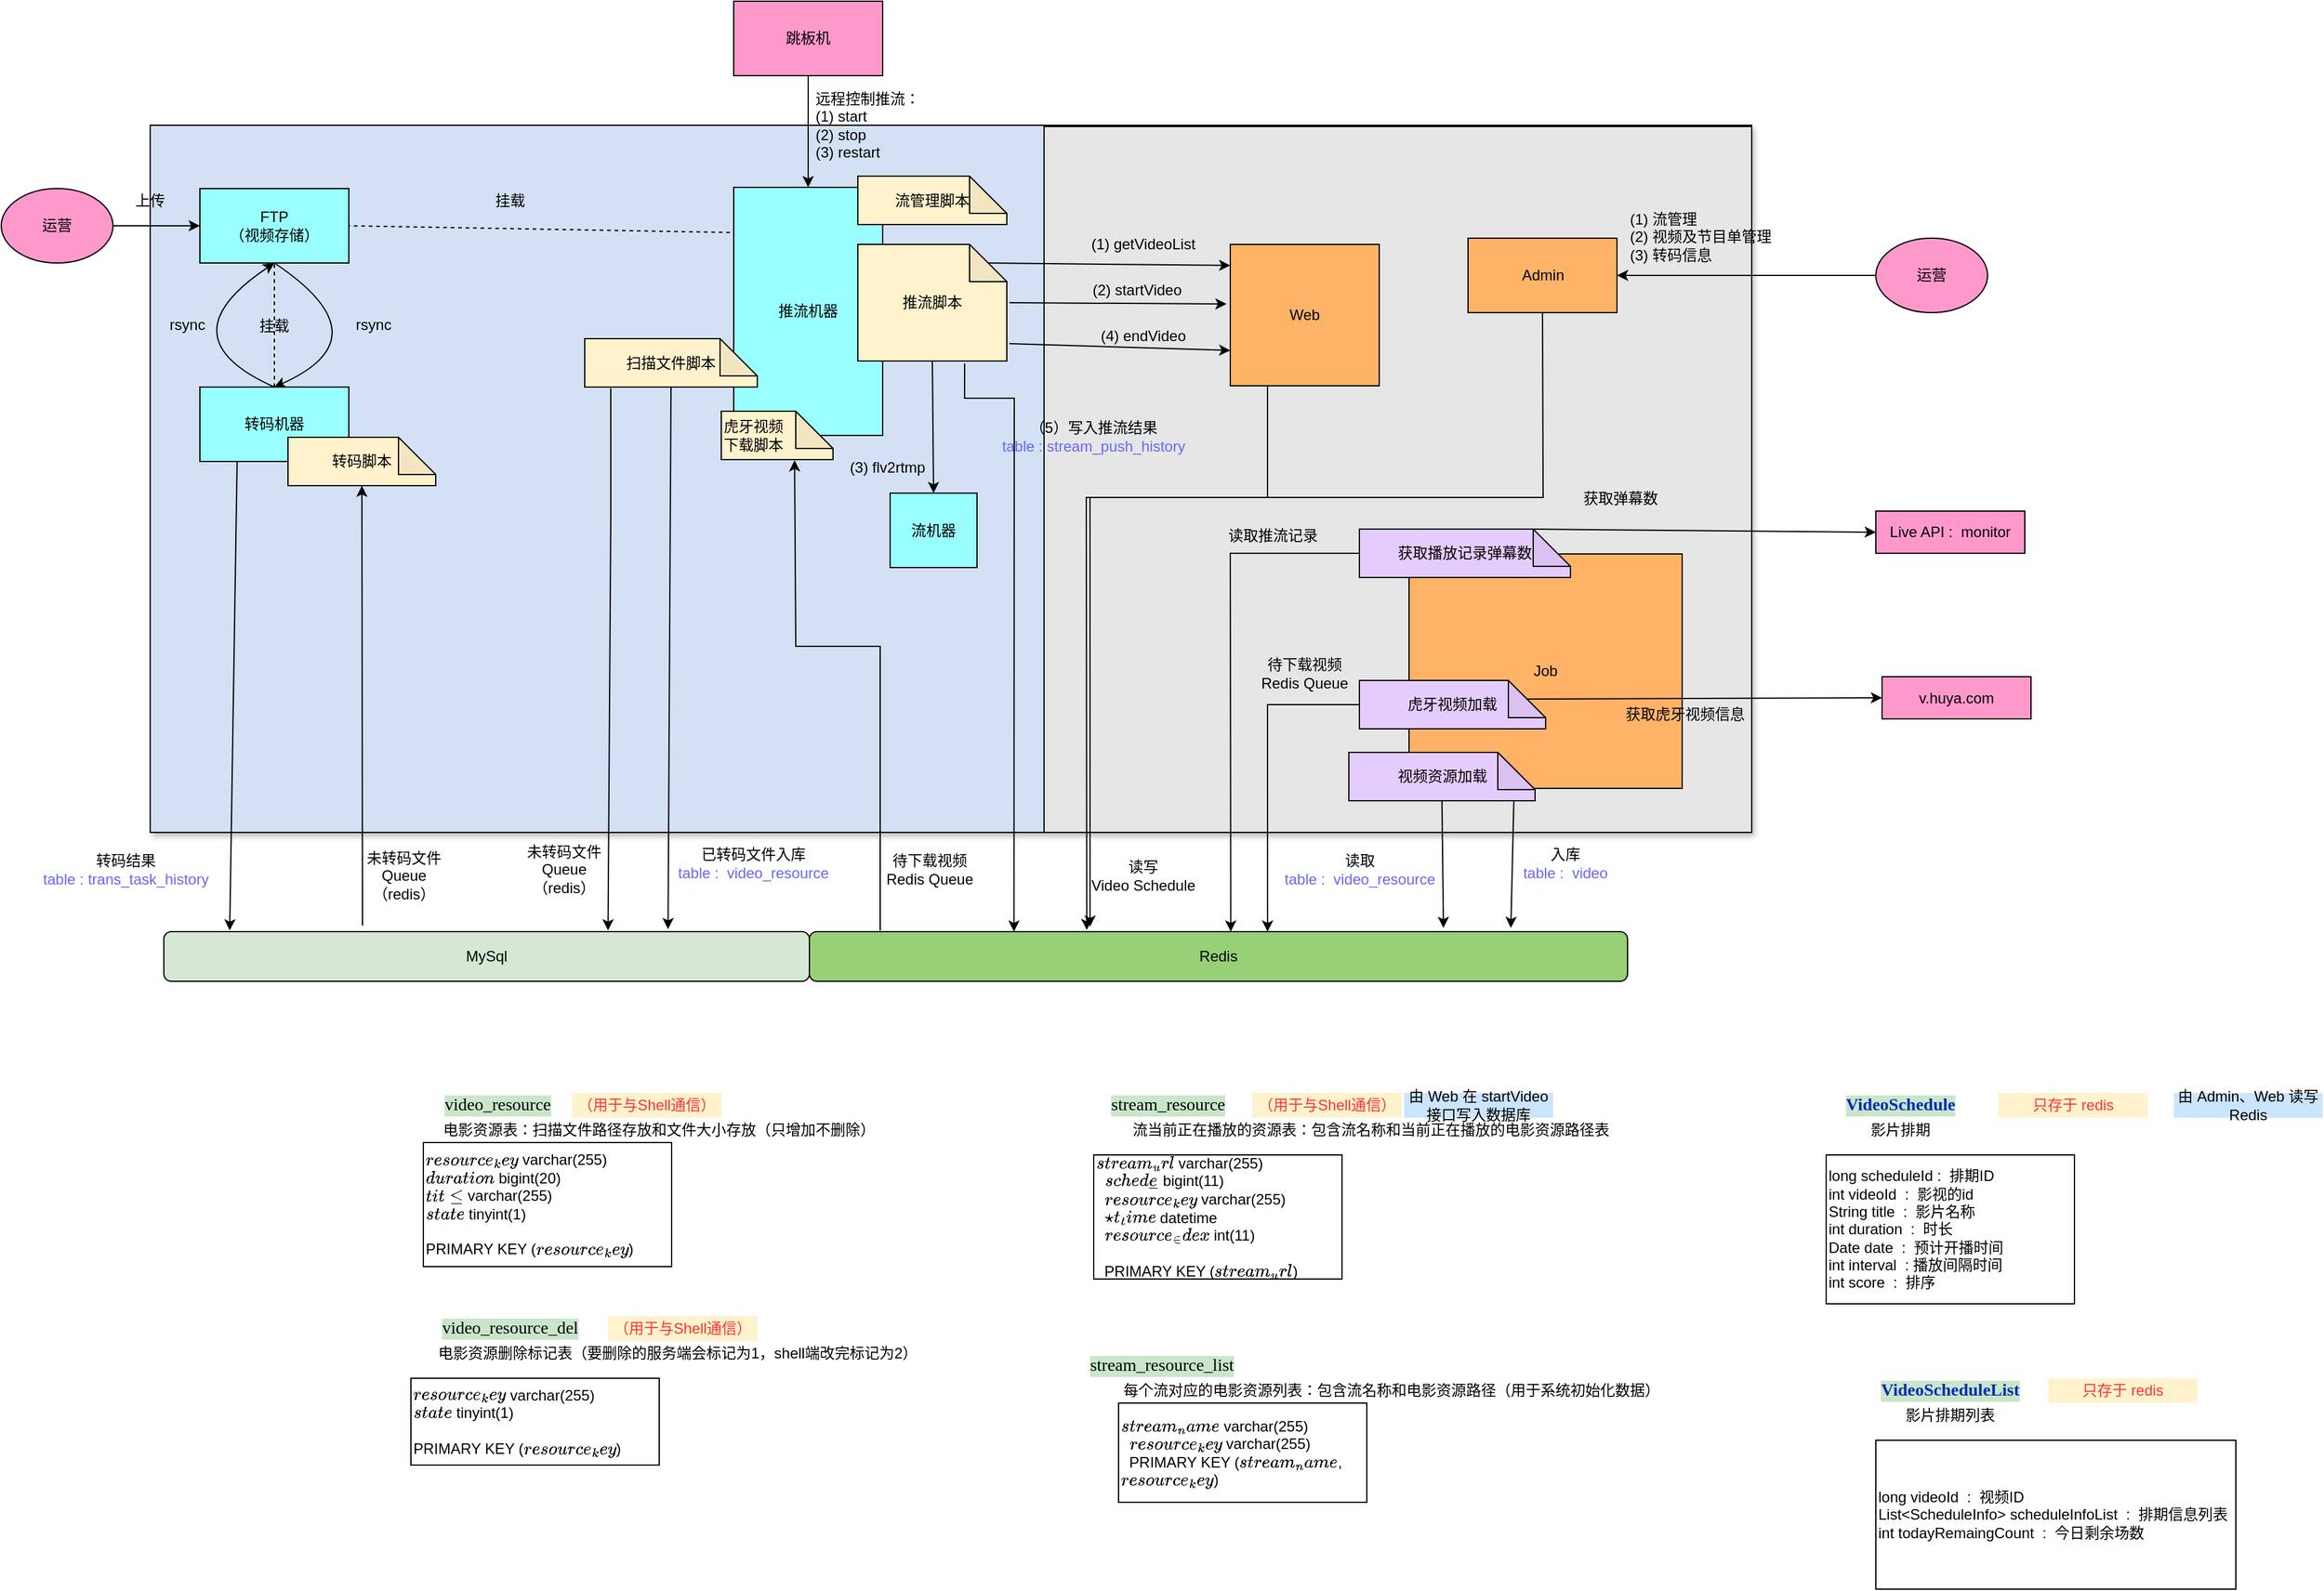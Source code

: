 <mxfile version="13.9.2" type="github" pages="3">
  <diagram id="OA24zMU_A55mkJVv5YZa" name="第 1 页">
    <mxGraphModel dx="2696" dy="1795" grid="1" gridSize="10" guides="1" tooltips="1" connect="1" arrows="1" fold="1" page="1" pageScale="1" pageWidth="827" pageHeight="1169" math="0" shadow="0">
      <root>
        <mxCell id="0" />
        <mxCell id="1" parent="0" />
        <mxCell id="lVmbNDNTV3lExJrPgGP0-103" value="" style="rounded=0;whiteSpace=wrap;html=1;shadow=1;fillColor=#FFFFFF;" parent="1" vertex="1">
          <mxGeometry x="-750" y="70" width="1290" height="570" as="geometry" />
        </mxCell>
        <mxCell id="lVmbNDNTV3lExJrPgGP0-105" value="" style="rounded=0;whiteSpace=wrap;html=1;shadow=0;fillColor=#D4E1F5;" parent="1" vertex="1">
          <mxGeometry x="-750" y="70" width="720" height="570" as="geometry" />
        </mxCell>
        <mxCell id="lVmbNDNTV3lExJrPgGP0-104" value="" style="rounded=0;whiteSpace=wrap;html=1;shadow=0;fillColor=#E6E6E6;" parent="1" vertex="1">
          <mxGeometry x="-30" y="71" width="570" height="569" as="geometry" />
        </mxCell>
        <mxCell id="eCb_psYz3__27OQizyc5-1" value="运营" style="ellipse;whiteSpace=wrap;html=1;fillColor=#FF99CC;" parent="1" vertex="1">
          <mxGeometry x="-870" y="121" width="90" height="60" as="geometry" />
        </mxCell>
        <mxCell id="eCb_psYz3__27OQizyc5-2" value="FTP&lt;br&gt;（视频存储）" style="rounded=0;whiteSpace=wrap;html=1;fillColor=#99FFFF;" parent="1" vertex="1">
          <mxGeometry x="-710" y="121" width="120" height="60" as="geometry" />
        </mxCell>
        <mxCell id="eCb_psYz3__27OQizyc5-3" value="" style="endArrow=classic;html=1;exitX=1;exitY=0.5;exitDx=0;exitDy=0;entryX=0;entryY=0.5;entryDx=0;entryDy=0;" parent="1" source="eCb_psYz3__27OQizyc5-1" target="eCb_psYz3__27OQizyc5-2" edge="1">
          <mxGeometry width="50" height="50" relative="1" as="geometry">
            <mxPoint x="-680" y="111" as="sourcePoint" />
            <mxPoint x="-630" y="61" as="targetPoint" />
          </mxGeometry>
        </mxCell>
        <mxCell id="eCb_psYz3__27OQizyc5-5" value="上传" style="text;html=1;strokeColor=none;fillColor=none;align=center;verticalAlign=middle;whiteSpace=wrap;rounded=0;" parent="1" vertex="1">
          <mxGeometry x="-770" y="121" width="40" height="20" as="geometry" />
        </mxCell>
        <mxCell id="eCb_psYz3__27OQizyc5-6" value="转码机器" style="rounded=0;whiteSpace=wrap;html=1;fillColor=#99FFFF;" parent="1" vertex="1">
          <mxGeometry x="-710" y="281" width="120" height="60" as="geometry" />
        </mxCell>
        <mxCell id="eCb_psYz3__27OQizyc5-7" value="" style="endArrow=none;dashed=1;html=1;entryX=0.5;entryY=1;entryDx=0;entryDy=0;exitX=0.5;exitY=0;exitDx=0;exitDy=0;" parent="1" source="eCb_psYz3__27OQizyc5-6" target="eCb_psYz3__27OQizyc5-2" edge="1">
          <mxGeometry width="50" height="50" relative="1" as="geometry">
            <mxPoint x="-670" y="271" as="sourcePoint" />
            <mxPoint x="-620" y="221" as="targetPoint" />
          </mxGeometry>
        </mxCell>
        <mxCell id="eCb_psYz3__27OQizyc5-8" value="挂载" style="text;html=1;strokeColor=none;fillColor=none;align=center;verticalAlign=middle;whiteSpace=wrap;rounded=0;" parent="1" vertex="1">
          <mxGeometry x="-670" y="222" width="40" height="20" as="geometry" />
        </mxCell>
        <mxCell id="eCb_psYz3__27OQizyc5-9" value="" style="endArrow=classic;html=1;exitX=0.5;exitY=0;exitDx=0;exitDy=0;entryX=0.5;entryY=1;entryDx=0;entryDy=0;curved=1;" parent="1" source="eCb_psYz3__27OQizyc5-6" target="eCb_psYz3__27OQizyc5-2" edge="1">
          <mxGeometry width="50" height="50" relative="1" as="geometry">
            <mxPoint x="-710" y="251" as="sourcePoint" />
            <mxPoint x="-660" y="201" as="targetPoint" />
            <Array as="points">
              <mxPoint x="-740" y="241" />
            </Array>
          </mxGeometry>
        </mxCell>
        <mxCell id="eCb_psYz3__27OQizyc5-10" value="" style="endArrow=classic;html=1;exitX=0.5;exitY=1;exitDx=0;exitDy=0;entryX=0.5;entryY=0;entryDx=0;entryDy=0;curved=1;" parent="1" source="eCb_psYz3__27OQizyc5-2" target="eCb_psYz3__27OQizyc5-6" edge="1">
          <mxGeometry width="50" height="50" relative="1" as="geometry">
            <mxPoint x="-670" y="291" as="sourcePoint" />
            <mxPoint x="-670" y="191" as="targetPoint" />
            <Array as="points">
              <mxPoint x="-560" y="241" />
            </Array>
          </mxGeometry>
        </mxCell>
        <mxCell id="eCb_psYz3__27OQizyc5-11" value="rsync" style="text;html=1;strokeColor=none;fillColor=none;align=center;verticalAlign=middle;whiteSpace=wrap;rounded=0;" parent="1" vertex="1">
          <mxGeometry x="-740" y="221" width="40" height="20" as="geometry" />
        </mxCell>
        <mxCell id="eCb_psYz3__27OQizyc5-14" value="rsync" style="text;html=1;strokeColor=none;fillColor=none;align=center;verticalAlign=middle;whiteSpace=wrap;rounded=0;" parent="1" vertex="1">
          <mxGeometry x="-590" y="221" width="40" height="20" as="geometry" />
        </mxCell>
        <mxCell id="eCb_psYz3__27OQizyc5-15" value="推流机器" style="rounded=0;whiteSpace=wrap;html=1;fillColor=#99FFFF;" parent="1" vertex="1">
          <mxGeometry x="-280" y="120" width="120" height="200" as="geometry" />
        </mxCell>
        <mxCell id="eCb_psYz3__27OQizyc5-22" value="流机器" style="rounded=0;whiteSpace=wrap;html=1;fillColor=#99FFFF;" parent="1" vertex="1">
          <mxGeometry x="-154" y="366.5" width="70" height="60" as="geometry" />
        </mxCell>
        <mxCell id="eCb_psYz3__27OQizyc5-17" value="挂载" style="text;html=1;strokeColor=none;fillColor=none;align=center;verticalAlign=middle;whiteSpace=wrap;rounded=0;" parent="1" vertex="1">
          <mxGeometry x="-480" y="121" width="40" height="20" as="geometry" />
        </mxCell>
        <mxCell id="eCb_psYz3__27OQizyc5-18" value="" style="endArrow=none;dashed=1;html=1;entryX=1;entryY=0.5;entryDx=0;entryDy=0;exitX=-0.025;exitY=0.182;exitDx=0;exitDy=0;exitPerimeter=0;" parent="1" source="eCb_psYz3__27OQizyc5-15" target="eCb_psYz3__27OQizyc5-2" edge="1">
          <mxGeometry width="50" height="50" relative="1" as="geometry">
            <mxPoint x="-330" y="320" as="sourcePoint" />
            <mxPoint x="-330" y="220" as="targetPoint" />
          </mxGeometry>
        </mxCell>
        <mxCell id="eCb_psYz3__27OQizyc5-19" value="Web" style="rounded=0;whiteSpace=wrap;html=1;fillColor=#FFB366;" parent="1" vertex="1">
          <mxGeometry x="120" y="166" width="120" height="114" as="geometry" />
        </mxCell>
        <mxCell id="eCb_psYz3__27OQizyc5-20" value="Admin" style="rounded=0;whiteSpace=wrap;html=1;fillColor=#FFB366;" parent="1" vertex="1">
          <mxGeometry x="311.5" y="161" width="120" height="60" as="geometry" />
        </mxCell>
        <mxCell id="eCb_psYz3__27OQizyc5-21" value="Job" style="rounded=0;whiteSpace=wrap;html=1;fillColor=#FFB366;" parent="1" vertex="1">
          <mxGeometry x="264" y="415.5" width="220" height="189" as="geometry" />
        </mxCell>
        <mxCell id="eCb_psYz3__27OQizyc5-24" value="" style="endArrow=classic;html=1;exitX=0.5;exitY=1;exitDx=0;exitDy=0;entryX=0.5;entryY=0;entryDx=0;entryDy=0;exitPerimeter=0;" parent="1" target="eCb_psYz3__27OQizyc5-22" edge="1">
          <mxGeometry width="50" height="50" relative="1" as="geometry">
            <mxPoint x="-120" y="260" as="sourcePoint" />
            <mxPoint x="-110" y="366.5" as="targetPoint" />
          </mxGeometry>
        </mxCell>
        <mxCell id="eCb_psYz3__27OQizyc5-27" value="(3) flv2rtmp" style="text;html=1;strokeColor=none;fillColor=none;align=center;verticalAlign=middle;whiteSpace=wrap;rounded=0;" parent="1" vertex="1">
          <mxGeometry x="-192" y="336" width="72" height="20" as="geometry" />
        </mxCell>
        <mxCell id="lVmbNDNTV3lExJrPgGP0-1" value="跳板机" style="rounded=0;whiteSpace=wrap;html=1;fillColor=#FF99CC;" parent="1" vertex="1">
          <mxGeometry x="-280" y="-30" width="120" height="60" as="geometry" />
        </mxCell>
        <mxCell id="lVmbNDNTV3lExJrPgGP0-2" value="" style="endArrow=classic;html=1;exitX=0.5;exitY=1;exitDx=0;exitDy=0;entryX=0.5;entryY=0;entryDx=0;entryDy=0;" parent="1" source="lVmbNDNTV3lExJrPgGP0-1" target="eCb_psYz3__27OQizyc5-15" edge="1">
          <mxGeometry width="50" height="50" relative="1" as="geometry">
            <mxPoint x="-160" y="110" as="sourcePoint" />
            <mxPoint x="-110" y="60" as="targetPoint" />
          </mxGeometry>
        </mxCell>
        <mxCell id="lVmbNDNTV3lExJrPgGP0-3" value="远程控制推流：&lt;br&gt;(1) start&lt;br&gt;(2) stop&lt;br&gt;(3) restart" style="text;html=1;strokeColor=none;fillColor=none;align=left;verticalAlign=middle;whiteSpace=wrap;rounded=0;" parent="1" vertex="1">
          <mxGeometry x="-216" y="60" width="106" height="20" as="geometry" />
        </mxCell>
        <mxCell id="lVmbNDNTV3lExJrPgGP0-4" value="推流脚本" style="shape=note;whiteSpace=wrap;html=1;backgroundOutline=1;darkOpacity=0.05;fillColor=#FFF2CC;" parent="1" vertex="1">
          <mxGeometry x="-180" y="166" width="120" height="94" as="geometry" />
        </mxCell>
        <mxCell id="lVmbNDNTV3lExJrPgGP0-5" value="流管理脚本" style="shape=note;whiteSpace=wrap;html=1;backgroundOutline=1;darkOpacity=0.05;fillColor=#FFF2CC;" parent="1" vertex="1">
          <mxGeometry x="-180" y="111" width="120" height="39" as="geometry" />
        </mxCell>
        <mxCell id="lVmbNDNTV3lExJrPgGP0-6" value="" style="endArrow=classic;html=1;exitX=0;exitY=0;exitDx=105;exitDy=15;exitPerimeter=0;entryX=0;entryY=0.149;entryDx=0;entryDy=0;entryPerimeter=0;" parent="1" source="lVmbNDNTV3lExJrPgGP0-4" target="eCb_psYz3__27OQizyc5-19" edge="1">
          <mxGeometry width="50" height="50" relative="1" as="geometry">
            <mxPoint x="-30" y="170" as="sourcePoint" />
            <mxPoint x="20" y="120" as="targetPoint" />
          </mxGeometry>
        </mxCell>
        <mxCell id="lVmbNDNTV3lExJrPgGP0-7" value="(1) getVideoList" style="text;html=1;strokeColor=none;fillColor=none;align=center;verticalAlign=middle;whiteSpace=wrap;rounded=0;" parent="1" vertex="1">
          <mxGeometry y="156" width="100" height="20" as="geometry" />
        </mxCell>
        <mxCell id="lVmbNDNTV3lExJrPgGP0-9" value="" style="endArrow=classic;html=1;exitX=1.017;exitY=0.5;exitDx=0;exitDy=0;exitPerimeter=0;" parent="1" source="lVmbNDNTV3lExJrPgGP0-4" edge="1">
          <mxGeometry width="50" height="50" relative="1" as="geometry">
            <mxPoint x="-61" y="214" as="sourcePoint" />
            <mxPoint x="117" y="214" as="targetPoint" />
          </mxGeometry>
        </mxCell>
        <mxCell id="lVmbNDNTV3lExJrPgGP0-10" value="(2) startVideo" style="text;html=1;strokeColor=none;fillColor=none;align=center;verticalAlign=middle;whiteSpace=wrap;rounded=0;" parent="1" vertex="1">
          <mxGeometry y="193" width="90" height="20" as="geometry" />
        </mxCell>
        <mxCell id="lVmbNDNTV3lExJrPgGP0-11" value="" style="endArrow=classic;html=1;exitX=1.017;exitY=0.851;exitDx=0;exitDy=0;exitPerimeter=0;entryX=0;entryY=0.75;entryDx=0;entryDy=0;" parent="1" source="lVmbNDNTV3lExJrPgGP0-4" target="eCb_psYz3__27OQizyc5-19" edge="1">
          <mxGeometry width="50" height="50" relative="1" as="geometry">
            <mxPoint x="-47.46" y="250" as="sourcePoint" />
            <mxPoint x="90" y="260" as="targetPoint" />
          </mxGeometry>
        </mxCell>
        <mxCell id="lVmbNDNTV3lExJrPgGP0-12" value="(4) endVideo" style="text;html=1;strokeColor=none;fillColor=none;align=center;verticalAlign=middle;whiteSpace=wrap;rounded=0;" parent="1" vertex="1">
          <mxGeometry x="10" y="230" width="80" height="20" as="geometry" />
        </mxCell>
        <mxCell id="lVmbNDNTV3lExJrPgGP0-13" value="运营" style="ellipse;whiteSpace=wrap;html=1;fillColor=#FF99CC;" parent="1" vertex="1">
          <mxGeometry x="640" y="161" width="90" height="60" as="geometry" />
        </mxCell>
        <mxCell id="lVmbNDNTV3lExJrPgGP0-15" value="" style="endArrow=classic;html=1;exitX=0;exitY=0.5;exitDx=0;exitDy=0;entryX=1;entryY=0.5;entryDx=0;entryDy=0;" parent="1" source="lVmbNDNTV3lExJrPgGP0-13" target="eCb_psYz3__27OQizyc5-20" edge="1">
          <mxGeometry width="50" height="50" relative="1" as="geometry">
            <mxPoint x="491.5" y="131" as="sourcePoint" />
            <mxPoint x="541.5" y="81" as="targetPoint" />
          </mxGeometry>
        </mxCell>
        <mxCell id="lVmbNDNTV3lExJrPgGP0-16" value="(1) 流管理&lt;br&gt;(2) 视频及节目单管理&lt;br&gt;(3) 转码信息" style="text;html=1;strokeColor=none;fillColor=none;align=left;verticalAlign=middle;whiteSpace=wrap;rounded=0;" parent="1" vertex="1">
          <mxGeometry x="440" y="150" width="120" height="20" as="geometry" />
        </mxCell>
        <mxCell id="lVmbNDNTV3lExJrPgGP0-19" value="`resource_key` varchar(255)&lt;br&gt;`duration` bigint(20)&lt;br&gt;`title` varchar(255)&lt;br&gt;`state` tinyint(1)&lt;br&gt;&lt;br&gt;PRIMARY KEY (`resource_key`)" style="rounded=0;whiteSpace=wrap;html=1;align=left;" parent="1" vertex="1">
          <mxGeometry x="-530" y="890" width="200" height="100" as="geometry" />
        </mxCell>
        <mxCell id="lVmbNDNTV3lExJrPgGP0-20" value="&lt;pre style=&quot;background-color: rgb(202 , 230 , 202) ; font-family: &amp;#34;menlo&amp;#34; ; font-size: 10.5pt&quot;&gt;video_resource&lt;/pre&gt;" style="text;html=1;strokeColor=none;fillColor=none;align=center;verticalAlign=middle;whiteSpace=wrap;rounded=0;" parent="1" vertex="1">
          <mxGeometry x="-490" y="850" width="40" height="20" as="geometry" />
        </mxCell>
        <mxCell id="lVmbNDNTV3lExJrPgGP0-21" value="电影资源表：扫描文件路径存放和文件大小存放（只增加不删除）" style="text;html=1;strokeColor=none;fillColor=none;align=center;verticalAlign=middle;whiteSpace=wrap;rounded=0;" parent="1" vertex="1">
          <mxGeometry x="-530" y="870" width="380" height="20" as="geometry" />
        </mxCell>
        <mxCell id="lVmbNDNTV3lExJrPgGP0-22" value="&lt;pre style=&quot;background-color: rgb(202 , 230 , 202) ; font-family: &amp;#34;menlo&amp;#34; ; font-size: 10.5pt&quot;&gt;video_resource_del&lt;/pre&gt;" style="text;html=1;strokeColor=none;fillColor=none;align=center;verticalAlign=middle;whiteSpace=wrap;rounded=0;" parent="1" vertex="1">
          <mxGeometry x="-480" y="1030" width="40" height="20" as="geometry" />
        </mxCell>
        <mxCell id="lVmbNDNTV3lExJrPgGP0-23" value="电影资源删除标记表（要删除的服务端会标记为1，shell端改完标记为2）" style="text;html=1;strokeColor=none;fillColor=none;align=center;verticalAlign=middle;whiteSpace=wrap;rounded=0;" parent="1" vertex="1">
          <mxGeometry x="-530" y="1050" width="410" height="20" as="geometry" />
        </mxCell>
        <mxCell id="lVmbNDNTV3lExJrPgGP0-24" value="`resource_key` varchar(255)&lt;br&gt;`state` tinyint(1)&lt;br&gt;&lt;br&gt;PRIMARY KEY (`resource_key`)" style="rounded=0;whiteSpace=wrap;html=1;align=left;" parent="1" vertex="1">
          <mxGeometry x="-540" y="1080" width="200" height="70" as="geometry" />
        </mxCell>
        <mxCell id="lVmbNDNTV3lExJrPgGP0-25" value="&lt;font color=&quot;#ff3333&quot;&gt;（用于与Shell通信）&lt;/font&gt;" style="text;html=1;strokeColor=none;fillColor=#FFF2CC;align=center;verticalAlign=middle;whiteSpace=wrap;rounded=0;" parent="1" vertex="1">
          <mxGeometry x="-410" y="850" width="120" height="20" as="geometry" />
        </mxCell>
        <mxCell id="lVmbNDNTV3lExJrPgGP0-26" value="&lt;font color=&quot;#ff3333&quot;&gt;（用于与Shell通信）&lt;/font&gt;" style="text;html=1;strokeColor=none;fillColor=#FFF2CC;align=center;verticalAlign=middle;whiteSpace=wrap;rounded=0;" parent="1" vertex="1">
          <mxGeometry x="-381" y="1030" width="120" height="20" as="geometry" />
        </mxCell>
        <mxCell id="lVmbNDNTV3lExJrPgGP0-27" value="&lt;div&gt;`stream_url` varchar(255)&amp;nbsp;&lt;/div&gt;&lt;div&gt;&amp;nbsp; `schedule_id` bigint(11)&amp;nbsp;&lt;/div&gt;&lt;div&gt;&amp;nbsp; `resource_key` varchar(255)&amp;nbsp;&lt;/div&gt;&lt;div&gt;&amp;nbsp; `start_time` datetime&amp;nbsp;&lt;/div&gt;&lt;div&gt;&amp;nbsp; `resource_index` int(11)&lt;/div&gt;&lt;div&gt;&amp;nbsp;&amp;nbsp;&lt;/div&gt;&lt;div&gt;&amp;nbsp; PRIMARY KEY (`stream_url`)&lt;/div&gt;" style="rounded=0;whiteSpace=wrap;html=1;align=left;" parent="1" vertex="1">
          <mxGeometry x="10" y="900" width="200" height="100" as="geometry" />
        </mxCell>
        <mxCell id="lVmbNDNTV3lExJrPgGP0-28" value="&lt;pre style=&quot;background-color: rgb(202 , 230 , 202) ; font-family: &amp;#34;menlo&amp;#34; ; font-size: 10.5pt&quot;&gt;&lt;pre style=&quot;font-family: &amp;#34;menlo&amp;#34; ; font-size: 10.5pt&quot;&gt;stream_resource&lt;/pre&gt;&lt;/pre&gt;" style="text;html=1;strokeColor=none;fillColor=none;align=center;verticalAlign=middle;whiteSpace=wrap;rounded=0;" parent="1" vertex="1">
          <mxGeometry x="50" y="850" width="40" height="20" as="geometry" />
        </mxCell>
        <mxCell id="lVmbNDNTV3lExJrPgGP0-29" value="&amp;nbsp; 流当前正在播放的资源表：包含流名称和当前正在播放的电影资源路径表" style="text;html=1;strokeColor=none;fillColor=none;align=center;verticalAlign=middle;whiteSpace=wrap;rounded=0;" parent="1" vertex="1">
          <mxGeometry x="10" y="870" width="440" height="20" as="geometry" />
        </mxCell>
        <mxCell id="lVmbNDNTV3lExJrPgGP0-30" value="&lt;font color=&quot;#ff3333&quot;&gt;（用于与Shell通信）&lt;/font&gt;" style="text;html=1;strokeColor=none;fillColor=#FFF2CC;align=center;verticalAlign=middle;whiteSpace=wrap;rounded=0;" parent="1" vertex="1">
          <mxGeometry x="138" y="850" width="120" height="20" as="geometry" />
        </mxCell>
        <mxCell id="lVmbNDNTV3lExJrPgGP0-31" value="由 Web 在 startVideo 接口写入数据库" style="text;html=1;strokeColor=none;fillColor=#CCE5FF;align=center;verticalAlign=middle;whiteSpace=wrap;rounded=0;" parent="1" vertex="1">
          <mxGeometry x="260" y="850" width="120" height="20" as="geometry" />
        </mxCell>
        <mxCell id="lVmbNDNTV3lExJrPgGP0-32" value="&lt;div&gt;`stream_name` varchar(255)&amp;nbsp;&lt;/div&gt;&lt;div&gt;&amp;nbsp; `resource_key` varchar(255)&amp;nbsp;&lt;/div&gt;&lt;div&gt;&amp;nbsp; PRIMARY KEY (`stream_name`,`resource_key`)&lt;/div&gt;" style="rounded=0;whiteSpace=wrap;html=1;align=left;" parent="1" vertex="1">
          <mxGeometry x="30" y="1100" width="200" height="80" as="geometry" />
        </mxCell>
        <mxCell id="lVmbNDNTV3lExJrPgGP0-33" value="&lt;pre style=&quot;background-color: rgb(202 , 230 , 202) ; font-family: &amp;#34;menlo&amp;#34; ; font-size: 10.5pt&quot;&gt;&lt;pre style=&quot;font-family: &amp;#34;menlo&amp;#34; ; font-size: 10.5pt&quot;&gt;stream_resource_list&lt;/pre&gt;&lt;/pre&gt;" style="text;html=1;strokeColor=none;fillColor=none;align=center;verticalAlign=middle;whiteSpace=wrap;rounded=0;" parent="1" vertex="1">
          <mxGeometry x="45" y="1060" width="40" height="20" as="geometry" />
        </mxCell>
        <mxCell id="lVmbNDNTV3lExJrPgGP0-34" value="每个流对应的电影资源列表：包含流名称和电影资源路径（用于系统初始化数据）" style="text;html=1;strokeColor=none;fillColor=none;align=center;verticalAlign=middle;whiteSpace=wrap;rounded=0;" parent="1" vertex="1">
          <mxGeometry x="30" y="1080" width="440" height="20" as="geometry" />
        </mxCell>
        <mxCell id="lVmbNDNTV3lExJrPgGP0-37" value="long scheduleId :&amp;nbsp;&amp;nbsp;排期ID&lt;br&gt;int videoId&amp;nbsp; :&amp;nbsp;&amp;nbsp;影视的id&lt;br&gt;String title&amp;nbsp; :&amp;nbsp;&amp;nbsp;影片名称&lt;br&gt;int duration&amp;nbsp; :&amp;nbsp;&amp;nbsp;时长&lt;br&gt;Date date&amp;nbsp; :&amp;nbsp;&amp;nbsp;预计开播时间&lt;br&gt;int interval&amp;nbsp; :&amp;nbsp;播放间隔时间&lt;br&gt;int score&amp;nbsp; :&amp;nbsp;&amp;nbsp;排序" style="rounded=0;whiteSpace=wrap;html=1;align=left;" parent="1" vertex="1">
          <mxGeometry x="600" y="900" width="200" height="120" as="geometry" />
        </mxCell>
        <mxCell id="lVmbNDNTV3lExJrPgGP0-38" value="&lt;pre style=&quot;background-color: rgb(202 , 230 , 202) ; font-family: &amp;#34;menlo&amp;#34; ; font-size: 10.5pt&quot;&gt;&lt;pre style=&quot;font-family: &amp;#34;menlo&amp;#34; ; font-size: 10.5pt&quot;&gt;&lt;pre style=&quot;font-family: &amp;#34;menlo&amp;#34; ; font-size: 10.5pt&quot;&gt;&lt;span style=&quot;color: #002db5 ; font-weight: bold&quot;&gt;VideoSchedule&lt;/span&gt;&lt;/pre&gt;&lt;/pre&gt;&lt;/pre&gt;" style="text;html=1;strokeColor=none;fillColor=none;align=center;verticalAlign=middle;whiteSpace=wrap;rounded=0;" parent="1" vertex="1">
          <mxGeometry x="640" y="850" width="40" height="20" as="geometry" />
        </mxCell>
        <mxCell id="lVmbNDNTV3lExJrPgGP0-39" value="影片排期" style="text;html=1;strokeColor=none;fillColor=none;align=center;verticalAlign=middle;whiteSpace=wrap;rounded=0;" parent="1" vertex="1">
          <mxGeometry x="605" y="870" width="110" height="20" as="geometry" />
        </mxCell>
        <mxCell id="lVmbNDNTV3lExJrPgGP0-41" value="由 Admin、Web 读写Redis" style="text;html=1;strokeColor=none;fillColor=#CCE5FF;align=center;verticalAlign=middle;whiteSpace=wrap;rounded=0;" parent="1" vertex="1">
          <mxGeometry x="880" y="850" width="120" height="20" as="geometry" />
        </mxCell>
        <mxCell id="lVmbNDNTV3lExJrPgGP0-42" value="&lt;font color=&quot;#ff3333&quot;&gt;只存于 redis&lt;/font&gt;" style="text;html=1;strokeColor=none;fillColor=#FFF2CC;align=center;verticalAlign=middle;whiteSpace=wrap;rounded=0;" parent="1" vertex="1">
          <mxGeometry x="739" y="850" width="120" height="20" as="geometry" />
        </mxCell>
        <mxCell id="lVmbNDNTV3lExJrPgGP0-44" value="" style="endArrow=classic;html=1;exitX=0.5;exitY=1;exitDx=0;exitDy=0;entryX=0.339;entryY=-0.033;entryDx=0;entryDy=0;entryPerimeter=0;rounded=0;" parent="1" source="eCb_psYz3__27OQizyc5-20" target="lVmbNDNTV3lExJrPgGP0-94" edge="1">
          <mxGeometry width="50" height="50" relative="1" as="geometry">
            <mxPoint x="473.5" y="221" as="sourcePoint" />
            <mxPoint x="371.5" y="181" as="targetPoint" />
            <Array as="points">
              <mxPoint x="372" y="370" />
              <mxPoint x="4" y="370" />
            </Array>
          </mxGeometry>
        </mxCell>
        <mxCell id="lVmbNDNTV3lExJrPgGP0-45" value="" style="endArrow=classic;html=1;exitX=0.25;exitY=1;exitDx=0;exitDy=0;entryX=0.343;entryY=-0.1;entryDx=0;entryDy=0;entryPerimeter=0;rounded=0;" parent="1" source="eCb_psYz3__27OQizyc5-19" target="lVmbNDNTV3lExJrPgGP0-94" edge="1">
          <mxGeometry width="50" height="50" relative="1" as="geometry">
            <mxPoint x="280" y="190" as="sourcePoint" />
            <mxPoint x="258" y="110" as="targetPoint" />
            <Array as="points">
              <mxPoint x="150" y="370" />
              <mxPoint x="7" y="370" />
            </Array>
          </mxGeometry>
        </mxCell>
        <mxCell id="lVmbNDNTV3lExJrPgGP0-47" value="long videoId&amp;nbsp; :&amp;nbsp; 视频ID&lt;br&gt;List&amp;lt;ScheduleInfo&amp;gt; scheduleInfoList&amp;nbsp; :&amp;nbsp;&amp;nbsp;排期信息列表&lt;br&gt;int todayRemaingCount&amp;nbsp; :&amp;nbsp;&amp;nbsp;今日剩余场数" style="rounded=0;whiteSpace=wrap;html=1;align=left;" parent="1" vertex="1">
          <mxGeometry x="640" y="1130" width="290" height="120" as="geometry" />
        </mxCell>
        <mxCell id="lVmbNDNTV3lExJrPgGP0-48" value="&lt;pre style=&quot;background-color: rgb(202 , 230 , 202) ; font-family: &amp;#34;menlo&amp;#34; ; font-size: 10.5pt&quot;&gt;&lt;pre style=&quot;font-family: &amp;#34;menlo&amp;#34; ; font-size: 10.5pt&quot;&gt;&lt;pre style=&quot;font-family: &amp;#34;menlo&amp;#34; ; font-size: 10.5pt&quot;&gt;&lt;span style=&quot;color: #002db5 ; font-weight: bold&quot;&gt;VideoScheduleList&lt;/span&gt;&lt;/pre&gt;&lt;/pre&gt;&lt;/pre&gt;" style="text;html=1;strokeColor=none;fillColor=none;align=center;verticalAlign=middle;whiteSpace=wrap;rounded=0;" parent="1" vertex="1">
          <mxGeometry x="680" y="1080" width="40" height="20" as="geometry" />
        </mxCell>
        <mxCell id="lVmbNDNTV3lExJrPgGP0-49" value="影片排期列表" style="text;html=1;strokeColor=none;fillColor=none;align=center;verticalAlign=middle;whiteSpace=wrap;rounded=0;" parent="1" vertex="1">
          <mxGeometry x="645" y="1100" width="110" height="20" as="geometry" />
        </mxCell>
        <mxCell id="lVmbNDNTV3lExJrPgGP0-50" value="&lt;font color=&quot;#ff3333&quot;&gt;只存于 redis&lt;/font&gt;" style="text;html=1;strokeColor=none;fillColor=#FFF2CC;align=center;verticalAlign=middle;whiteSpace=wrap;rounded=0;" parent="1" vertex="1">
          <mxGeometry x="779" y="1080" width="120" height="20" as="geometry" />
        </mxCell>
        <mxCell id="lVmbNDNTV3lExJrPgGP0-52" value="扫描文件脚本" style="shape=note;whiteSpace=wrap;html=1;backgroundOutline=1;darkOpacity=0.05;fillColor=#FFF2CC;" parent="1" vertex="1">
          <mxGeometry x="-400" y="242" width="139" height="39" as="geometry" />
        </mxCell>
        <mxCell id="lVmbNDNTV3lExJrPgGP0-54" value="" style="endArrow=classic;html=1;exitX=0.151;exitY=1.026;exitDx=0;exitDy=0;exitPerimeter=0;entryX=0.688;entryY=-0.025;entryDx=0;entryDy=0;rounded=0;entryPerimeter=0;" parent="1" source="lVmbNDNTV3lExJrPgGP0-52" target="lVmbNDNTV3lExJrPgGP0-91" edge="1">
          <mxGeometry width="50" height="50" relative="1" as="geometry">
            <mxPoint x="-360" y="430" as="sourcePoint" />
            <mxPoint x="-310" y="380" as="targetPoint" />
            <Array as="points">
              <mxPoint x="-379" y="385" />
            </Array>
          </mxGeometry>
        </mxCell>
        <mxCell id="lVmbNDNTV3lExJrPgGP0-55" value="" style="endArrow=classic;html=1;entryX=0.5;entryY=1;entryDx=0;entryDy=0;rounded=0;entryPerimeter=0;" parent="1" target="lVmbNDNTV3lExJrPgGP0-60" edge="1">
          <mxGeometry width="50" height="50" relative="1" as="geometry">
            <mxPoint x="-579" y="715" as="sourcePoint" />
            <mxPoint x="-590" y="370" as="targetPoint" />
            <Array as="points" />
          </mxGeometry>
        </mxCell>
        <mxCell id="lVmbNDNTV3lExJrPgGP0-56" value="未转码文件&lt;br&gt;Queue（redis）" style="text;html=1;strokeColor=none;fillColor=none;align=center;verticalAlign=middle;whiteSpace=wrap;rounded=0;" parent="1" vertex="1">
          <mxGeometry x="-450" y="659.5" width="67" height="20" as="geometry" />
        </mxCell>
        <mxCell id="lVmbNDNTV3lExJrPgGP0-58" value="已转码文件入库&lt;br&gt;&lt;span style=&quot;color: rgb(102 , 102 , 255)&quot;&gt;table :&amp;nbsp; video_resource&lt;/span&gt;" style="text;html=1;strokeColor=none;fillColor=none;align=center;verticalAlign=middle;whiteSpace=wrap;rounded=0;" parent="1" vertex="1">
          <mxGeometry x="-328" y="654.5" width="128" height="20" as="geometry" />
        </mxCell>
        <mxCell id="lVmbNDNTV3lExJrPgGP0-59" value="" style="endArrow=classic;html=1;exitX=0.5;exitY=1;exitDx=0;exitDy=0;exitPerimeter=0;entryX=0.781;entryY=-0.05;entryDx=0;entryDy=0;entryPerimeter=0;" parent="1" source="lVmbNDNTV3lExJrPgGP0-52" target="lVmbNDNTV3lExJrPgGP0-91" edge="1">
          <mxGeometry width="50" height="50" relative="1" as="geometry">
            <mxPoint x="-310" y="450" as="sourcePoint" />
            <mxPoint x="-332.5" y="510" as="targetPoint" />
          </mxGeometry>
        </mxCell>
        <mxCell id="lVmbNDNTV3lExJrPgGP0-60" value="转码脚本" style="shape=note;whiteSpace=wrap;html=1;backgroundOutline=1;darkOpacity=0.05;fillColor=#FFF2CC;" parent="1" vertex="1">
          <mxGeometry x="-639" y="321.5" width="119" height="39" as="geometry" />
        </mxCell>
        <mxCell id="lVmbNDNTV3lExJrPgGP0-62" value="" style="endArrow=classic;html=1;exitX=0.25;exitY=1;exitDx=0;exitDy=0;entryX=0.102;entryY=-0.025;entryDx=0;entryDy=0;entryPerimeter=0;" parent="1" source="eCb_psYz3__27OQizyc5-6" target="lVmbNDNTV3lExJrPgGP0-91" edge="1">
          <mxGeometry width="50" height="50" relative="1" as="geometry">
            <mxPoint x="-640" y="440" as="sourcePoint" />
            <mxPoint x="-681.5" y="500" as="targetPoint" />
          </mxGeometry>
        </mxCell>
        <mxCell id="lVmbNDNTV3lExJrPgGP0-63" value="转码结果&lt;br&gt;&lt;span style=&quot;color: rgb(102 , 102 , 255)&quot;&gt;table : trans_task_history&lt;/span&gt;" style="text;html=1;strokeColor=none;fillColor=none;align=center;verticalAlign=middle;whiteSpace=wrap;rounded=0;" parent="1" vertex="1">
          <mxGeometry x="-850.5" y="659.5" width="161" height="20" as="geometry" />
        </mxCell>
        <mxCell id="lVmbNDNTV3lExJrPgGP0-66" value="（5）写入推流结果&lt;br&gt;&lt;span style=&quot;color: rgb(102 , 102 , 255)&quot;&gt;table : stream_push_history&lt;/span&gt;" style="text;html=1;strokeColor=none;fillColor=none;align=center;verticalAlign=middle;whiteSpace=wrap;rounded=0;" parent="1" vertex="1">
          <mxGeometry x="-67" y="311" width="154" height="20" as="geometry" />
        </mxCell>
        <mxCell id="lVmbNDNTV3lExJrPgGP0-67" value="" style="endArrow=classic;html=1;exitX=0;exitY=0.5;exitDx=0;exitDy=0;exitPerimeter=0;entryX=0.515;entryY=0;entryDx=0;entryDy=0;rounded=0;entryPerimeter=0;" parent="1" source="lVmbNDNTV3lExJrPgGP0-68" target="lVmbNDNTV3lExJrPgGP0-94" edge="1">
          <mxGeometry width="50" height="50" relative="1" as="geometry">
            <mxPoint x="120" y="309.5" as="sourcePoint" />
            <mxPoint x="67.75" y="435" as="targetPoint" />
            <Array as="points">
              <mxPoint x="120" y="415" />
            </Array>
          </mxGeometry>
        </mxCell>
        <mxCell id="lVmbNDNTV3lExJrPgGP0-68" value="获取播放记录弹幕数" style="shape=note;whiteSpace=wrap;html=1;backgroundOutline=1;darkOpacity=0.05;fillColor=#E5CCFF;" parent="1" vertex="1">
          <mxGeometry x="224" y="395.5" width="170" height="39" as="geometry" />
        </mxCell>
        <mxCell id="lVmbNDNTV3lExJrPgGP0-69" value="读取推流记录" style="text;html=1;strokeColor=none;fillColor=none;align=center;verticalAlign=middle;whiteSpace=wrap;rounded=0;" parent="1" vertex="1">
          <mxGeometry x="110" y="391" width="89" height="20" as="geometry" />
        </mxCell>
        <mxCell id="lVmbNDNTV3lExJrPgGP0-70" value="Live API :&amp;nbsp; monitor" style="rounded=0;whiteSpace=wrap;html=1;fillColor=#FF99CC;" parent="1" vertex="1">
          <mxGeometry x="640" y="381" width="120" height="34" as="geometry" />
        </mxCell>
        <mxCell id="lVmbNDNTV3lExJrPgGP0-72" value="视频资源加载" style="shape=note;whiteSpace=wrap;html=1;backgroundOutline=1;darkOpacity=0.05;fillColor=#E5CCFF;" parent="1" vertex="1">
          <mxGeometry x="215.5" y="575.5" width="150" height="39" as="geometry" />
        </mxCell>
        <mxCell id="lVmbNDNTV3lExJrPgGP0-74" value="读取&lt;br&gt;&lt;span style=&quot;color: rgb(102 , 102 , 255)&quot;&gt;table :&amp;nbsp; video_resource&lt;/span&gt;" style="text;html=1;strokeColor=none;fillColor=none;align=center;verticalAlign=middle;whiteSpace=wrap;rounded=0;" parent="1" vertex="1">
          <mxGeometry x="161.5" y="659.5" width="125" height="20" as="geometry" />
        </mxCell>
        <mxCell id="lVmbNDNTV3lExJrPgGP0-76" value="" style="endArrow=classic;html=1;exitX=0.886;exitY=1.017;exitDx=0;exitDy=0;exitPerimeter=0;" parent="1" source="lVmbNDNTV3lExJrPgGP0-72" edge="1">
          <mxGeometry width="50" height="50" relative="1" as="geometry">
            <mxPoint x="230" y="611" as="sourcePoint" />
            <mxPoint x="346" y="717" as="targetPoint" />
          </mxGeometry>
        </mxCell>
        <mxCell id="lVmbNDNTV3lExJrPgGP0-77" value="入库&lt;br&gt;&lt;span style=&quot;color: rgb(102 , 102 , 255)&quot;&gt;table :&amp;nbsp; video&lt;/span&gt;" style="text;html=1;strokeColor=none;fillColor=none;align=center;verticalAlign=middle;whiteSpace=wrap;rounded=0;" parent="1" vertex="1">
          <mxGeometry x="346" y="654.5" width="88" height="20" as="geometry" />
        </mxCell>
        <mxCell id="lVmbNDNTV3lExJrPgGP0-78" value="虎牙视频加载" style="shape=note;whiteSpace=wrap;html=1;backgroundOutline=1;darkOpacity=0.05;fillColor=#E5CCFF;" parent="1" vertex="1">
          <mxGeometry x="224" y="517.5" width="150" height="39" as="geometry" />
        </mxCell>
        <mxCell id="lVmbNDNTV3lExJrPgGP0-79" value="v.huya.com" style="rounded=0;whiteSpace=wrap;html=1;fillColor=#FF99CC;" parent="1" vertex="1">
          <mxGeometry x="645" y="514.5" width="120" height="34" as="geometry" />
        </mxCell>
        <mxCell id="lVmbNDNTV3lExJrPgGP0-80" value="" style="endArrow=classic;html=1;exitX=0;exitY=0;exitDx=135;exitDy=15;exitPerimeter=0;entryX=0;entryY=0.5;entryDx=0;entryDy=0;" parent="1" source="lVmbNDNTV3lExJrPgGP0-78" target="lVmbNDNTV3lExJrPgGP0-79" edge="1">
          <mxGeometry width="50" height="50" relative="1" as="geometry">
            <mxPoint x="434.5" y="650.5" as="sourcePoint" />
            <mxPoint x="484.5" y="600.5" as="targetPoint" />
          </mxGeometry>
        </mxCell>
        <mxCell id="lVmbNDNTV3lExJrPgGP0-81" value="获取虎牙视频信息" style="text;html=1;strokeColor=none;fillColor=none;align=center;verticalAlign=middle;whiteSpace=wrap;rounded=0;" parent="1" vertex="1">
          <mxGeometry x="432" y="534.5" width="109" height="20" as="geometry" />
        </mxCell>
        <mxCell id="lVmbNDNTV3lExJrPgGP0-82" value="" style="endArrow=classic;html=1;exitX=0;exitY=0;exitDx=140;exitDy=0;exitPerimeter=0;entryX=0;entryY=0.5;entryDx=0;entryDy=0;" parent="1" source="lVmbNDNTV3lExJrPgGP0-68" target="lVmbNDNTV3lExJrPgGP0-70" edge="1">
          <mxGeometry width="50" height="50" relative="1" as="geometry">
            <mxPoint x="624" y="344" as="sourcePoint" />
            <mxPoint x="674" y="294" as="targetPoint" />
          </mxGeometry>
        </mxCell>
        <mxCell id="lVmbNDNTV3lExJrPgGP0-83" value="获取弹幕数" style="text;html=1;strokeColor=none;fillColor=none;align=center;verticalAlign=middle;whiteSpace=wrap;rounded=0;" parent="1" vertex="1">
          <mxGeometry x="389.5" y="360.5" width="89" height="20" as="geometry" />
        </mxCell>
        <mxCell id="lVmbNDNTV3lExJrPgGP0-85" value="" style="endArrow=classic;html=1;exitX=0.717;exitY=1.021;exitDx=0;exitDy=0;entryX=0.25;entryY=0;entryDx=0;entryDy=0;exitPerimeter=0;rounded=0;" parent="1" source="lVmbNDNTV3lExJrPgGP0-4" target="lVmbNDNTV3lExJrPgGP0-94" edge="1">
          <mxGeometry width="50" height="50" relative="1" as="geometry">
            <mxPoint x="-120" y="420" as="sourcePoint" />
            <mxPoint x="12.982" y="431" as="targetPoint" />
            <Array as="points">
              <mxPoint x="-94" y="290" />
              <mxPoint x="-54" y="290" />
            </Array>
          </mxGeometry>
        </mxCell>
        <mxCell id="lVmbNDNTV3lExJrPgGP0-86" value="虎牙视频&lt;br&gt;下载脚本" style="shape=note;whiteSpace=wrap;html=1;backgroundOutline=1;darkOpacity=0.05;align=left;fillColor=#FFF2CC;" parent="1" vertex="1">
          <mxGeometry x="-290" y="300.5" width="90" height="39" as="geometry" />
        </mxCell>
        <mxCell id="lVmbNDNTV3lExJrPgGP0-88" value="" style="endArrow=classic;html=1;exitX=0;exitY=0.5;exitDx=0;exitDy=0;exitPerimeter=0;rounded=0;entryX=0.56;entryY=0;entryDx=0;entryDy=0;entryPerimeter=0;" parent="1" source="lVmbNDNTV3lExJrPgGP0-78" target="lVmbNDNTV3lExJrPgGP0-94" edge="1">
          <mxGeometry width="50" height="50" relative="1" as="geometry">
            <mxPoint x="-40" y="570" as="sourcePoint" />
            <mxPoint x="30" y="719" as="targetPoint" />
            <Array as="points">
              <mxPoint x="150" y="537" />
            </Array>
          </mxGeometry>
        </mxCell>
        <mxCell id="lVmbNDNTV3lExJrPgGP0-89" value="" style="endArrow=classic;html=1;entryX=0.656;entryY=1.013;entryDx=0;entryDy=0;entryPerimeter=0;rounded=0;" parent="1" target="lVmbNDNTV3lExJrPgGP0-86" edge="1">
          <mxGeometry width="50" height="50" relative="1" as="geometry">
            <mxPoint x="-162" y="719" as="sourcePoint" />
            <mxPoint x="-150" y="440" as="targetPoint" />
            <Array as="points">
              <mxPoint x="-162" y="490" />
              <mxPoint x="-230" y="490" />
            </Array>
          </mxGeometry>
        </mxCell>
        <mxCell id="lVmbNDNTV3lExJrPgGP0-90" value="待下载视频&lt;br&gt;Redis Queue" style="text;html=1;strokeColor=none;fillColor=none;align=center;verticalAlign=middle;whiteSpace=wrap;rounded=0;" parent="1" vertex="1">
          <mxGeometry x="-160" y="659.5" width="76" height="20" as="geometry" />
        </mxCell>
        <mxCell id="lVmbNDNTV3lExJrPgGP0-91" value="MySql" style="rounded=1;whiteSpace=wrap;html=1;fillColor=#D5E8D4;" parent="1" vertex="1">
          <mxGeometry x="-739" y="720" width="520" height="40" as="geometry" />
        </mxCell>
        <mxCell id="lVmbNDNTV3lExJrPgGP0-94" value="Redis" style="rounded=1;whiteSpace=wrap;html=1;fillColor=#97D077;" parent="1" vertex="1">
          <mxGeometry x="-219" y="720" width="659" height="40" as="geometry" />
        </mxCell>
        <mxCell id="lVmbNDNTV3lExJrPgGP0-96" value="" style="endArrow=classic;html=1;exitX=0.5;exitY=1;exitDx=0;exitDy=0;exitPerimeter=0;entryX=0.775;entryY=-0.075;entryDx=0;entryDy=0;entryPerimeter=0;" parent="1" source="lVmbNDNTV3lExJrPgGP0-72" target="lVmbNDNTV3lExJrPgGP0-94" edge="1">
          <mxGeometry width="50" height="50" relative="1" as="geometry">
            <mxPoint x="-50" y="640" as="sourcePoint" />
            <mxPoint x="177" y="717" as="targetPoint" />
          </mxGeometry>
        </mxCell>
        <mxCell id="lVmbNDNTV3lExJrPgGP0-97" value="未转码文件&lt;br&gt;Queue（redis）" style="text;html=1;strokeColor=none;fillColor=none;align=center;verticalAlign=middle;whiteSpace=wrap;rounded=0;" parent="1" vertex="1">
          <mxGeometry x="-579.5" y="664.5" width="67" height="20" as="geometry" />
        </mxCell>
        <mxCell id="lVmbNDNTV3lExJrPgGP0-99" value="待下载视频&lt;br&gt;Redis Queue" style="text;html=1;strokeColor=none;fillColor=none;align=center;verticalAlign=middle;whiteSpace=wrap;rounded=0;" parent="1" vertex="1">
          <mxGeometry x="142" y="501.5" width="76" height="20" as="geometry" />
        </mxCell>
        <mxCell id="lVmbNDNTV3lExJrPgGP0-102" value="读写&lt;br&gt;Video Schedule" style="text;html=1;strokeColor=none;fillColor=none;align=center;verticalAlign=middle;whiteSpace=wrap;rounded=0;" parent="1" vertex="1">
          <mxGeometry x="5" y="664.5" width="90" height="20" as="geometry" />
        </mxCell>
      </root>
    </mxGraphModel>
  </diagram>
  <diagram id="146U2Tn8OjZUwfgwUSaT" name="Page-2">
    <mxGraphModel dx="2053" dy="1905" grid="1" gridSize="10" guides="1" tooltips="1" connect="1" arrows="1" fold="1" page="1" pageScale="1" pageWidth="827" pageHeight="1169" math="0" shadow="0">
      <root>
        <mxCell id="sD3Oc_UBKOICYy7VW5Uh-0" />
        <mxCell id="sD3Oc_UBKOICYy7VW5Uh-1" parent="sD3Oc_UBKOICYy7VW5Uh-0" />
        <mxCell id="sD3Oc_UBKOICYy7VW5Uh-49" value="" style="rounded=0;whiteSpace=wrap;html=1;" parent="sD3Oc_UBKOICYy7VW5Uh-1" vertex="1">
          <mxGeometry x="-320" y="-100" width="1260" height="890" as="geometry" />
        </mxCell>
        <mxCell id="sD3Oc_UBKOICYy7VW5Uh-38" value="" style="rounded=0;whiteSpace=wrap;html=1;" parent="sD3Oc_UBKOICYy7VW5Uh-1" vertex="1">
          <mxGeometry x="372" y="100" width="430" height="430" as="geometry" />
        </mxCell>
        <mxCell id="sD3Oc_UBKOICYy7VW5Uh-21" value="" style="rounded=0;whiteSpace=wrap;html=1;" parent="sD3Oc_UBKOICYy7VW5Uh-1" vertex="1">
          <mxGeometry x="-215" y="105" width="430" height="495" as="geometry" />
        </mxCell>
        <mxCell id="sD3Oc_UBKOICYy7VW5Uh-2" value="运营" style="ellipse;whiteSpace=wrap;html=1;" parent="sD3Oc_UBKOICYy7VW5Uh-1" vertex="1">
          <mxGeometry x="245" y="14" width="80" height="50" as="geometry" />
        </mxCell>
        <mxCell id="sD3Oc_UBKOICYy7VW5Uh-3" value="FTP" style="rounded=0;whiteSpace=wrap;html=1;" parent="sD3Oc_UBKOICYy7VW5Uh-1" vertex="1">
          <mxGeometry x="80" y="120" width="120" height="40" as="geometry" />
        </mxCell>
        <mxCell id="sD3Oc_UBKOICYy7VW5Uh-4" value="Nas" style="rounded=1;whiteSpace=wrap;html=1;" parent="sD3Oc_UBKOICYy7VW5Uh-1" vertex="1">
          <mxGeometry x="-150" y="120" width="150" height="40" as="geometry" />
        </mxCell>
        <mxCell id="sD3Oc_UBKOICYy7VW5Uh-5" value="" style="endArrow=none;dashed=1;html=1;exitX=1;exitY=0.5;exitDx=0;exitDy=0;entryX=0;entryY=0.5;entryDx=0;entryDy=0;" parent="sD3Oc_UBKOICYy7VW5Uh-1" source="sD3Oc_UBKOICYy7VW5Uh-4" target="sD3Oc_UBKOICYy7VW5Uh-3" edge="1">
          <mxGeometry width="50" height="50" relative="1" as="geometry">
            <mxPoint x="40" y="130" as="sourcePoint" />
            <mxPoint x="90" y="80" as="targetPoint" />
          </mxGeometry>
        </mxCell>
        <mxCell id="sD3Oc_UBKOICYy7VW5Uh-6" value="" style="endArrow=classic;html=1;entryX=0.5;entryY=0;entryDx=0;entryDy=0;rounded=0;exitX=0;exitY=0.5;exitDx=0;exitDy=0;" parent="sD3Oc_UBKOICYy7VW5Uh-1" source="sD3Oc_UBKOICYy7VW5Uh-2" target="sD3Oc_UBKOICYy7VW5Uh-3" edge="1">
          <mxGeometry width="50" height="50" relative="1" as="geometry">
            <mxPoint x="200" y="40" as="sourcePoint" />
            <mxPoint x="280" y="120" as="targetPoint" />
            <Array as="points">
              <mxPoint x="140" y="40" />
            </Array>
          </mxGeometry>
        </mxCell>
        <mxCell id="sD3Oc_UBKOICYy7VW5Uh-7" value="转码" style="rounded=0;whiteSpace=wrap;html=1;" parent="sD3Oc_UBKOICYy7VW5Uh-1" vertex="1">
          <mxGeometry x="-10" y="200" width="80" height="40" as="geometry" />
        </mxCell>
        <mxCell id="sD3Oc_UBKOICYy7VW5Uh-8" value="" style="endArrow=classic;startArrow=classic;html=1;entryX=0.5;entryY=1;entryDx=0;entryDy=0;exitX=0.25;exitY=0;exitDx=0;exitDy=0;" parent="sD3Oc_UBKOICYy7VW5Uh-1" source="sD3Oc_UBKOICYy7VW5Uh-7" target="sD3Oc_UBKOICYy7VW5Uh-4" edge="1">
          <mxGeometry width="50" height="50" relative="1" as="geometry">
            <mxPoint x="60" y="230" as="sourcePoint" />
            <mxPoint x="110" y="180" as="targetPoint" />
          </mxGeometry>
        </mxCell>
        <mxCell id="sD3Oc_UBKOICYy7VW5Uh-9" value="数据库表 ：Video&lt;br&gt;" style="rounded=0;whiteSpace=wrap;html=1;" parent="sD3Oc_UBKOICYy7VW5Uh-1" vertex="1">
          <mxGeometry x="230" y="290" width="130" height="40" as="geometry" />
        </mxCell>
        <mxCell id="sD3Oc_UBKOICYy7VW5Uh-10" value="" style="endArrow=classic;html=1;exitX=0.5;exitY=1;exitDx=0;exitDy=0;entryX=0;entryY=0.25;entryDx=0;entryDy=0;rounded=0;" parent="sD3Oc_UBKOICYy7VW5Uh-1" source="sD3Oc_UBKOICYy7VW5Uh-7" target="sD3Oc_UBKOICYy7VW5Uh-9" edge="1">
          <mxGeometry width="50" height="50" relative="1" as="geometry">
            <mxPoint x="80" y="300" as="sourcePoint" />
            <mxPoint x="130" y="250" as="targetPoint" />
            <Array as="points">
              <mxPoint x="30" y="300" />
            </Array>
          </mxGeometry>
        </mxCell>
        <mxCell id="sD3Oc_UBKOICYy7VW5Uh-11" value="sports-web" style="rounded=0;whiteSpace=wrap;html=1;" parent="sD3Oc_UBKOICYy7VW5Uh-1" vertex="1">
          <mxGeometry x="-20" y="360" width="100" height="40" as="geometry" />
        </mxCell>
        <mxCell id="sD3Oc_UBKOICYy7VW5Uh-12" value="" style="endArrow=classic;html=1;exitX=0;exitY=0.75;exitDx=0;exitDy=0;entryX=0.5;entryY=0;entryDx=0;entryDy=0;rounded=0;" parent="sD3Oc_UBKOICYy7VW5Uh-1" source="sD3Oc_UBKOICYy7VW5Uh-9" target="sD3Oc_UBKOICYy7VW5Uh-11" edge="1">
          <mxGeometry width="50" height="50" relative="1" as="geometry">
            <mxPoint x="110" y="440" as="sourcePoint" />
            <mxPoint x="160" y="390" as="targetPoint" />
            <Array as="points">
              <mxPoint x="30" y="320" />
            </Array>
          </mxGeometry>
        </mxCell>
        <mxCell id="sD3Oc_UBKOICYy7VW5Uh-13" value="ResourceKey" style="text;html=1;strokeColor=none;fillColor=none;align=center;verticalAlign=middle;whiteSpace=wrap;rounded=0;" parent="sD3Oc_UBKOICYy7VW5Uh-1" vertex="1">
          <mxGeometry x="80" y="300" width="40" height="20" as="geometry" />
        </mxCell>
        <mxCell id="sD3Oc_UBKOICYy7VW5Uh-15" value="推流机器" style="rounded=0;whiteSpace=wrap;html=1;" parent="sD3Oc_UBKOICYy7VW5Uh-1" vertex="1">
          <mxGeometry x="-140" y="440" width="100" height="40" as="geometry" />
        </mxCell>
        <mxCell id="sD3Oc_UBKOICYy7VW5Uh-16" value="" style="endArrow=classic;html=1;exitX=0;exitY=0.5;exitDx=0;exitDy=0;entryX=0.5;entryY=0;entryDx=0;entryDy=0;rounded=0;" parent="sD3Oc_UBKOICYy7VW5Uh-1" source="sD3Oc_UBKOICYy7VW5Uh-11" target="sD3Oc_UBKOICYy7VW5Uh-15" edge="1">
          <mxGeometry width="50" height="50" relative="1" as="geometry">
            <mxPoint x="30" y="470" as="sourcePoint" />
            <mxPoint x="80" y="420" as="targetPoint" />
            <Array as="points">
              <mxPoint x="-90" y="380" />
            </Array>
          </mxGeometry>
        </mxCell>
        <mxCell id="sD3Oc_UBKOICYy7VW5Uh-17" value="节目单" style="text;html=1;strokeColor=none;fillColor=none;align=center;verticalAlign=middle;whiteSpace=wrap;rounded=0;" parent="sD3Oc_UBKOICYy7VW5Uh-1" vertex="1">
          <mxGeometry x="-90" y="390" width="40" height="20" as="geometry" />
        </mxCell>
        <mxCell id="sD3Oc_UBKOICYy7VW5Uh-18" value="FTP" style="rounded=0;whiteSpace=wrap;html=1;" parent="sD3Oc_UBKOICYy7VW5Uh-1" vertex="1">
          <mxGeometry x="420" y="120" width="100" height="40" as="geometry" />
        </mxCell>
        <mxCell id="sD3Oc_UBKOICYy7VW5Uh-19" value="" style="endArrow=classic;html=1;entryX=0.5;entryY=0;entryDx=0;entryDy=0;rounded=0;exitX=1;exitY=0.5;exitDx=0;exitDy=0;" parent="sD3Oc_UBKOICYy7VW5Uh-1" source="sD3Oc_UBKOICYy7VW5Uh-2" target="sD3Oc_UBKOICYy7VW5Uh-18" edge="1">
          <mxGeometry width="50" height="50" relative="1" as="geometry">
            <mxPoint x="360" y="40" as="sourcePoint" />
            <mxPoint x="180" y="130" as="targetPoint" />
            <Array as="points">
              <mxPoint x="470" y="40" />
            </Array>
          </mxGeometry>
        </mxCell>
        <mxCell id="sD3Oc_UBKOICYy7VW5Uh-20" value="转码" style="rounded=0;whiteSpace=wrap;html=1;" parent="sD3Oc_UBKOICYy7VW5Uh-1" vertex="1">
          <mxGeometry x="421" y="200" width="80" height="40" as="geometry" />
        </mxCell>
        <mxCell id="sD3Oc_UBKOICYy7VW5Uh-23" value="OSS" style="rounded=1;whiteSpace=wrap;html=1;" parent="sD3Oc_UBKOICYy7VW5Uh-1" vertex="1">
          <mxGeometry x="620" y="120" width="110" height="40" as="geometry" />
        </mxCell>
        <mxCell id="sD3Oc_UBKOICYy7VW5Uh-25" value="" style="endArrow=classic;html=1;exitX=0.42;exitY=0.975;exitDx=0;exitDy=0;entryX=0.5;entryY=0;entryDx=0;entryDy=0;exitPerimeter=0;" parent="sD3Oc_UBKOICYy7VW5Uh-1" source="sD3Oc_UBKOICYy7VW5Uh-18" target="sD3Oc_UBKOICYy7VW5Uh-20" edge="1">
          <mxGeometry width="50" height="50" relative="1" as="geometry">
            <mxPoint x="620" y="230" as="sourcePoint" />
            <mxPoint x="670" y="180" as="targetPoint" />
          </mxGeometry>
        </mxCell>
        <mxCell id="sD3Oc_UBKOICYy7VW5Uh-27" value="" style="endArrow=classic;html=1;exitX=1;exitY=0.5;exitDx=0;exitDy=0;entryX=0.5;entryY=1;entryDx=0;entryDy=0;rounded=0;" parent="sD3Oc_UBKOICYy7VW5Uh-1" source="sD3Oc_UBKOICYy7VW5Uh-20" target="sD3Oc_UBKOICYy7VW5Uh-23" edge="1">
          <mxGeometry width="50" height="50" relative="1" as="geometry">
            <mxPoint x="570" y="250" as="sourcePoint" />
            <mxPoint x="620" y="200" as="targetPoint" />
            <Array as="points">
              <mxPoint x="675" y="220" />
            </Array>
          </mxGeometry>
        </mxCell>
        <mxCell id="sD3Oc_UBKOICYy7VW5Uh-28" value="" style="endArrow=classic;html=1;exitX=0.5;exitY=1;exitDx=0;exitDy=0;entryX=1;entryY=0.25;entryDx=0;entryDy=0;rounded=0;" parent="sD3Oc_UBKOICYy7VW5Uh-1" source="sD3Oc_UBKOICYy7VW5Uh-20" target="sD3Oc_UBKOICYy7VW5Uh-9" edge="1">
          <mxGeometry width="50" height="50" relative="1" as="geometry">
            <mxPoint x="460" y="350" as="sourcePoint" />
            <mxPoint x="400" y="300" as="targetPoint" />
            <Array as="points">
              <mxPoint x="460" y="300" />
            </Array>
          </mxGeometry>
        </mxCell>
        <mxCell id="sD3Oc_UBKOICYy7VW5Uh-29" value="VideoUrl" style="text;html=1;strokeColor=none;fillColor=none;align=center;verticalAlign=middle;whiteSpace=wrap;rounded=0;" parent="sD3Oc_UBKOICYy7VW5Uh-1" vertex="1">
          <mxGeometry x="460" y="300" width="40" height="20" as="geometry" />
        </mxCell>
        <mxCell id="sD3Oc_UBKOICYy7VW5Uh-30" value="sports-admin" style="rounded=0;whiteSpace=wrap;html=1;" parent="sD3Oc_UBKOICYy7VW5Uh-1" vertex="1">
          <mxGeometry x="440" y="360" width="100" height="40" as="geometry" />
        </mxCell>
        <mxCell id="sD3Oc_UBKOICYy7VW5Uh-31" value="" style="endArrow=classic;html=1;exitX=1;exitY=0.75;exitDx=0;exitDy=0;entryX=0.25;entryY=0;entryDx=0;entryDy=0;rounded=0;" parent="sD3Oc_UBKOICYy7VW5Uh-1" source="sD3Oc_UBKOICYy7VW5Uh-9" target="sD3Oc_UBKOICYy7VW5Uh-30" edge="1">
          <mxGeometry width="50" height="50" relative="1" as="geometry">
            <mxPoint x="400" y="320" as="sourcePoint" />
            <mxPoint x="560" y="310" as="targetPoint" />
            <Array as="points">
              <mxPoint x="465" y="320" />
            </Array>
          </mxGeometry>
        </mxCell>
        <mxCell id="sD3Oc_UBKOICYy7VW5Uh-32" value="文件开播" style="rounded=0;whiteSpace=wrap;html=1;" parent="sD3Oc_UBKOICYy7VW5Uh-1" vertex="1">
          <mxGeometry x="618.5" y="570" width="100" height="40" as="geometry" />
        </mxCell>
        <mxCell id="sD3Oc_UBKOICYy7VW5Uh-33" value="" style="endArrow=classic;html=1;exitX=1;exitY=0.5;exitDx=0;exitDy=0;entryX=0.5;entryY=0;entryDx=0;entryDy=0;rounded=0;" parent="sD3Oc_UBKOICYy7VW5Uh-1" source="sD3Oc_UBKOICYy7VW5Uh-30" target="sD3Oc_UBKOICYy7VW5Uh-32" edge="1">
          <mxGeometry width="50" height="50" relative="1" as="geometry">
            <mxPoint x="630" y="450" as="sourcePoint" />
            <mxPoint x="680" y="400" as="targetPoint" />
            <Array as="points">
              <mxPoint x="669" y="380" />
            </Array>
          </mxGeometry>
        </mxCell>
        <mxCell id="sD3Oc_UBKOICYy7VW5Uh-34" value="节目单" style="text;html=1;strokeColor=none;fillColor=none;align=center;verticalAlign=middle;whiteSpace=wrap;rounded=0;" parent="sD3Oc_UBKOICYy7VW5Uh-1" vertex="1">
          <mxGeometry x="610" y="390" width="40" height="20" as="geometry" />
        </mxCell>
        <mxCell id="sD3Oc_UBKOICYy7VW5Uh-36" value="流机器" style="rounded=0;whiteSpace=wrap;html=1;" parent="sD3Oc_UBKOICYy7VW5Uh-1" vertex="1">
          <mxGeometry x="-140" y="530" width="100" height="40" as="geometry" />
        </mxCell>
        <mxCell id="sD3Oc_UBKOICYy7VW5Uh-37" value="" style="endArrow=classic;html=1;exitX=0.5;exitY=1;exitDx=0;exitDy=0;entryX=0.5;entryY=0;entryDx=0;entryDy=0;" parent="sD3Oc_UBKOICYy7VW5Uh-1" source="sD3Oc_UBKOICYy7VW5Uh-15" target="sD3Oc_UBKOICYy7VW5Uh-36" edge="1">
          <mxGeometry width="50" height="50" relative="1" as="geometry">
            <mxPoint y="500" as="sourcePoint" />
            <mxPoint x="50" y="450" as="targetPoint" />
          </mxGeometry>
        </mxCell>
        <mxCell id="sD3Oc_UBKOICYy7VW5Uh-41" value="" style="endArrow=none;dashed=1;html=1;entryX=0.25;entryY=1;entryDx=0;entryDy=0;exitX=0.25;exitY=0;exitDx=0;exitDy=0;" parent="sD3Oc_UBKOICYy7VW5Uh-1" source="sD3Oc_UBKOICYy7VW5Uh-15" target="sD3Oc_UBKOICYy7VW5Uh-4" edge="1">
          <mxGeometry width="50" height="50" relative="1" as="geometry">
            <mxPoint x="-150" y="300" as="sourcePoint" />
            <mxPoint x="-100" y="250" as="targetPoint" />
          </mxGeometry>
        </mxCell>
        <mxCell id="sD3Oc_UBKOICYy7VW5Uh-42" value="" style="endArrow=none;dashed=1;html=1;entryX=0.75;entryY=1;entryDx=0;entryDy=0;exitX=0.855;exitY=0;exitDx=0;exitDy=0;rounded=0;exitPerimeter=0;" parent="sD3Oc_UBKOICYy7VW5Uh-1" source="sD3Oc_UBKOICYy7VW5Uh-32" target="sD3Oc_UBKOICYy7VW5Uh-23" edge="1">
          <mxGeometry width="50" height="50" relative="1" as="geometry">
            <mxPoint x="710" y="350" as="sourcePoint" />
            <mxPoint x="760" y="300" as="targetPoint" />
            <Array as="points" />
          </mxGeometry>
        </mxCell>
        <mxCell id="sD3Oc_UBKOICYy7VW5Uh-43" value="" style="shape=flexArrow;endArrow=classic;html=1;exitX=0.5;exitY=1;exitDx=0;exitDy=0;" parent="sD3Oc_UBKOICYy7VW5Uh-1" source="sD3Oc_UBKOICYy7VW5Uh-36" edge="1">
          <mxGeometry width="50" height="50" relative="1" as="geometry">
            <mxPoint y="670" as="sourcePoint" />
            <mxPoint x="-90" y="640" as="targetPoint" />
          </mxGeometry>
        </mxCell>
        <mxCell id="sD3Oc_UBKOICYy7VW5Uh-44" value="" style="shape=flexArrow;endArrow=classic;html=1;exitX=0.5;exitY=1;exitDx=0;exitDy=0;" parent="sD3Oc_UBKOICYy7VW5Uh-1" source="sD3Oc_UBKOICYy7VW5Uh-32" target="sD3Oc_UBKOICYy7VW5Uh-51" edge="1">
          <mxGeometry width="50" height="50" relative="1" as="geometry">
            <mxPoint x="490" y="565" as="sourcePoint" />
            <mxPoint x="490" y="635" as="targetPoint" />
          </mxGeometry>
        </mxCell>
        <mxCell id="sD3Oc_UBKOICYy7VW5Uh-45" value="" style="endArrow=none;dashed=1;html=1;exitX=0.75;exitY=0;exitDx=0;exitDy=0;entryX=0.25;entryY=0;entryDx=0;entryDy=0;rounded=0;" parent="sD3Oc_UBKOICYy7VW5Uh-1" source="sD3Oc_UBKOICYy7VW5Uh-4" target="sD3Oc_UBKOICYy7VW5Uh-23" edge="1">
          <mxGeometry width="50" height="50" relative="1" as="geometry">
            <mxPoint x="-30" y="80" as="sourcePoint" />
            <mxPoint x="20" y="30" as="targetPoint" />
            <Array as="points">
              <mxPoint x="-37" y="-30" />
              <mxPoint x="648" y="-30" />
            </Array>
          </mxGeometry>
        </mxCell>
        <mxCell id="sD3Oc_UBKOICYy7VW5Uh-46" value="迁移" style="text;html=1;strokeColor=none;fillColor=none;align=center;verticalAlign=middle;whiteSpace=wrap;rounded=0;" parent="sD3Oc_UBKOICYy7VW5Uh-1" vertex="1">
          <mxGeometry x="275" y="-60" width="40" height="20" as="geometry" />
        </mxCell>
        <mxCell id="sD3Oc_UBKOICYy7VW5Uh-47" value="&lt;b&gt;&lt;font style=&quot;font-size: 14px&quot;&gt;旧系统&lt;/font&gt;&lt;/b&gt;" style="text;html=1;strokeColor=none;fillColor=none;align=center;verticalAlign=middle;whiteSpace=wrap;rounded=0;" parent="sD3Oc_UBKOICYy7VW5Uh-1" vertex="1">
          <mxGeometry x="-214" y="108" width="50" height="20" as="geometry" />
        </mxCell>
        <mxCell id="sD3Oc_UBKOICYy7VW5Uh-48" value="&lt;b&gt;&lt;font style=&quot;font-size: 14px&quot;&gt;新系统&lt;/font&gt;&lt;/b&gt;" style="text;html=1;strokeColor=none;fillColor=none;align=center;verticalAlign=middle;whiteSpace=wrap;rounded=0;" parent="sD3Oc_UBKOICYy7VW5Uh-1" vertex="1">
          <mxGeometry x="750" y="105" width="50" height="20" as="geometry" />
        </mxCell>
        <mxCell id="sD3Oc_UBKOICYy7VW5Uh-50" value="sports-web" style="rounded=0;whiteSpace=wrap;html=1;" parent="sD3Oc_UBKOICYy7VW5Uh-1" vertex="1">
          <mxGeometry x="440" y="460" width="100" height="40" as="geometry" />
        </mxCell>
        <mxCell id="sD3Oc_UBKOICYy7VW5Uh-56" value="回调" style="text;html=1;strokeColor=none;fillColor=none;align=center;verticalAlign=middle;whiteSpace=wrap;rounded=0;" parent="sD3Oc_UBKOICYy7VW5Uh-1" vertex="1">
          <mxGeometry x="490" y="637" width="40" height="20" as="geometry" />
        </mxCell>
        <mxCell id="sD3Oc_UBKOICYy7VW5Uh-57" value="" style="endArrow=classic;html=1;exitX=0.25;exitY=0;exitDx=0;exitDy=0;entryX=0.25;entryY=1;entryDx=0;entryDy=0;rounded=0;" parent="sD3Oc_UBKOICYy7VW5Uh-1" source="sD3Oc_UBKOICYy7VW5Uh-50" target="sD3Oc_UBKOICYy7VW5Uh-30" edge="1">
          <mxGeometry width="50" height="50" relative="1" as="geometry">
            <mxPoint x="620" y="460" as="sourcePoint" />
            <mxPoint x="670" y="410" as="targetPoint" />
            <Array as="points" />
          </mxGeometry>
        </mxCell>
        <mxCell id="sD3Oc_UBKOICYy7VW5Uh-58" value="更新节目单" style="text;html=1;strokeColor=none;fillColor=none;align=center;verticalAlign=middle;whiteSpace=wrap;rounded=0;" parent="sD3Oc_UBKOICYy7VW5Uh-1" vertex="1">
          <mxGeometry x="398" y="435" width="63" height="20" as="geometry" />
        </mxCell>
        <mxCell id="sD3Oc_UBKOICYy7VW5Uh-51" value="CDN" style="rounded=0;whiteSpace=wrap;html=1;" parent="sD3Oc_UBKOICYy7VW5Uh-1" vertex="1">
          <mxGeometry x="618.5" y="647" width="100" height="40" as="geometry" />
        </mxCell>
        <mxCell id="sD3Oc_UBKOICYy7VW5Uh-60" value="" style="endArrow=classic;html=1;exitX=0;exitY=0.5;exitDx=0;exitDy=0;entryX=0.5;entryY=1;entryDx=0;entryDy=0;rounded=0;" parent="sD3Oc_UBKOICYy7VW5Uh-1" source="sD3Oc_UBKOICYy7VW5Uh-51" target="sD3Oc_UBKOICYy7VW5Uh-50" edge="1">
          <mxGeometry width="50" height="50" relative="1" as="geometry">
            <mxPoint x="460" y="680" as="sourcePoint" />
            <mxPoint x="510" y="630" as="targetPoint" />
            <Array as="points">
              <mxPoint x="490" y="667" />
            </Array>
          </mxGeometry>
        </mxCell>
      </root>
    </mxGraphModel>
  </diagram>
  <diagram id="mv_UOeFLAGZZQWZeDzoR" name="Page-3">
    <mxGraphModel dx="2053" dy="736" grid="1" gridSize="10" guides="1" tooltips="1" connect="1" arrows="1" fold="1" page="1" pageScale="1" pageWidth="827" pageHeight="1169" math="0" shadow="0">
      <root>
        <mxCell id="CZPeFHUE--F_MD0TzOIN-0" />
        <mxCell id="CZPeFHUE--F_MD0TzOIN-1" parent="CZPeFHUE--F_MD0TzOIN-0" />
        <mxCell id="QCG49On7Eu0onJou8F4M-1" value="" style="rounded=0;whiteSpace=wrap;html=1;" parent="CZPeFHUE--F_MD0TzOIN-1" vertex="1">
          <mxGeometry x="10" y="67.5" width="690" height="570" as="geometry" />
        </mxCell>
        <mxCell id="OeqpftmFz6iRXrqz09ya-8" value="" style="rounded=0;whiteSpace=wrap;html=1;" parent="CZPeFHUE--F_MD0TzOIN-1" vertex="1">
          <mxGeometry x="540" y="233.75" width="120" height="122.5" as="geometry" />
        </mxCell>
        <mxCell id="OeqpftmFz6iRXrqz09ya-6" value="" style="rounded=0;whiteSpace=wrap;html=1;fillColor=#f5f5f5;strokeColor=#666666;fontColor=#333333;" parent="CZPeFHUE--F_MD0TzOIN-1" vertex="1">
          <mxGeometry x="191" y="180" width="289" height="230" as="geometry" />
        </mxCell>
        <mxCell id="CZPeFHUE--F_MD0TzOIN-2" value="Nas盘" style="rounded=0;whiteSpace=wrap;html=1;" parent="CZPeFHUE--F_MD0TzOIN-1" vertex="1">
          <mxGeometry x="41" y="332.5" width="80" height="40" as="geometry" />
        </mxCell>
        <mxCell id="D0Zg4RWCT6qEsxM6SNhk-0" value="&lt;b style=&quot;font-size: 14px&quot;&gt;转码脚本&lt;/b&gt;" style="rounded=0;whiteSpace=wrap;html=1;fillColor=#ffe6cc;strokeColor=#d79b00;" parent="CZPeFHUE--F_MD0TzOIN-1" vertex="1">
          <mxGeometry x="212" y="301.5" width="79" height="40" as="geometry" />
        </mxCell>
        <mxCell id="fuDSSuivxnKb5LPcE7fN-0" value="&lt;font style=&quot;font-size: 14px&quot;&gt;&lt;b&gt;推流脚本&lt;/b&gt;&lt;/font&gt;" style="rounded=0;whiteSpace=wrap;html=1;fillColor=#fff2cc;strokeColor=#d6b656;" parent="CZPeFHUE--F_MD0TzOIN-1" vertex="1">
          <mxGeometry x="212" y="359" width="78" height="40" as="geometry" />
        </mxCell>
        <mxCell id="fuDSSuivxnKb5LPcE7fN-1" value="FTP服务器" style="rounded=0;whiteSpace=wrap;html=1;" parent="CZPeFHUE--F_MD0TzOIN-1" vertex="1">
          <mxGeometry x="41" y="190" width="80" height="40" as="geometry" />
        </mxCell>
        <mxCell id="qH-5FT_md2qgNuBcZanj-0" value="" style="endArrow=classic;startArrow=classic;html=1;entryX=0.5;entryY=1;entryDx=0;entryDy=0;exitX=0.5;exitY=0;exitDx=0;exitDy=0;" parent="CZPeFHUE--F_MD0TzOIN-1" source="CZPeFHUE--F_MD0TzOIN-2" target="fuDSSuivxnKb5LPcE7fN-1" edge="1">
          <mxGeometry width="50" height="50" relative="1" as="geometry">
            <mxPoint x="211" y="330" as="sourcePoint" />
            <mxPoint x="261" y="280" as="targetPoint" />
          </mxGeometry>
        </mxCell>
        <mxCell id="qH-5FT_md2qgNuBcZanj-6" value="" style="endArrow=classic;html=1;entryX=0.5;entryY=0;entryDx=0;entryDy=0;exitX=0;exitY=0.5;exitDx=0;exitDy=0;rounded=0;" parent="CZPeFHUE--F_MD0TzOIN-1" source="AmzscX7GAYkfa9U7guXT-3" target="fuDSSuivxnKb5LPcE7fN-1" edge="1">
          <mxGeometry width="50" height="50" relative="1" as="geometry">
            <mxPoint x="111" y="180" as="sourcePoint" />
            <mxPoint x="311" y="180" as="targetPoint" />
            <Array as="points">
              <mxPoint x="81" y="120" />
            </Array>
          </mxGeometry>
        </mxCell>
        <mxCell id="_sBgSyyMwp1oRgQ0mhEg-0" value="流服务器" style="rounded=0;whiteSpace=wrap;html=1;" parent="CZPeFHUE--F_MD0TzOIN-1" vertex="1">
          <mxGeometry x="221" y="440" width="120" height="40" as="geometry" />
        </mxCell>
        <mxCell id="AmzscX7GAYkfa9U7guXT-0" value="导播台" style="rounded=0;whiteSpace=wrap;html=1;" parent="CZPeFHUE--F_MD0TzOIN-1" vertex="1">
          <mxGeometry x="221" y="510" width="120" height="40" as="geometry" />
        </mxCell>
        <mxCell id="AmzscX7GAYkfa9U7guXT-1" value="" style="rounded=0;whiteSpace=wrap;html=1;fillColor=#dae8fc;strokeColor=#6c8ebf;" parent="CZPeFHUE--F_MD0TzOIN-1" vertex="1">
          <mxGeometry x="211" y="200" width="190" height="90" as="geometry" />
        </mxCell>
        <mxCell id="AmzscX7GAYkfa9U7guXT-2" value="" style="endArrow=classic;html=1;exitX=1;exitY=0.5;exitDx=0;exitDy=0;entryX=0.25;entryY=0;entryDx=0;entryDy=0;rounded=0;" parent="CZPeFHUE--F_MD0TzOIN-1" source="AmzscX7GAYkfa9U7guXT-3" target="AmzscX7GAYkfa9U7guXT-1" edge="1">
          <mxGeometry width="50" height="50" relative="1" as="geometry">
            <mxPoint x="126" y="180" as="sourcePoint" />
            <mxPoint x="351" y="150" as="targetPoint" />
            <Array as="points">
              <mxPoint x="259" y="120" />
            </Array>
          </mxGeometry>
        </mxCell>
        <mxCell id="AmzscX7GAYkfa9U7guXT-3" value="运营" style="ellipse;whiteSpace=wrap;html=1;aspect=fixed;" parent="CZPeFHUE--F_MD0TzOIN-1" vertex="1">
          <mxGeometry x="151" y="100" width="40" height="40" as="geometry" />
        </mxCell>
        <mxCell id="I4BQfiNTwTDllPjpmVwz-0" value="Redis" style="rounded=0;whiteSpace=wrap;html=1;" parent="CZPeFHUE--F_MD0TzOIN-1" vertex="1">
          <mxGeometry x="560" y="248.75" width="80" height="37.5" as="geometry" />
        </mxCell>
        <mxCell id="2nZsMRW8wpVQDphOc-bG-0" value="MySQL" style="rounded=0;whiteSpace=wrap;html=1;" parent="CZPeFHUE--F_MD0TzOIN-1" vertex="1">
          <mxGeometry x="560" y="306.25" width="80" height="37.5" as="geometry" />
        </mxCell>
        <mxCell id="2nZsMRW8wpVQDphOc-bG-1" value="" style="endArrow=classic;html=1;exitX=0.5;exitY=1;exitDx=0;exitDy=0;entryX=0.25;entryY=0;entryDx=0;entryDy=0;" parent="CZPeFHUE--F_MD0TzOIN-1" source="fuDSSuivxnKb5LPcE7fN-0" target="_sBgSyyMwp1oRgQ0mhEg-0" edge="1">
          <mxGeometry width="50" height="50" relative="1" as="geometry">
            <mxPoint x="491" y="540" as="sourcePoint" />
            <mxPoint x="541" y="490" as="targetPoint" />
          </mxGeometry>
        </mxCell>
        <mxCell id="2nZsMRW8wpVQDphOc-bG-2" value="" style="endArrow=classic;html=1;exitX=0.25;exitY=1;exitDx=0;exitDy=0;entryX=0.25;entryY=0;entryDx=0;entryDy=0;" parent="CZPeFHUE--F_MD0TzOIN-1" source="_sBgSyyMwp1oRgQ0mhEg-0" target="AmzscX7GAYkfa9U7guXT-0" edge="1">
          <mxGeometry width="50" height="50" relative="1" as="geometry">
            <mxPoint x="401" y="530" as="sourcePoint" />
            <mxPoint x="451" y="480" as="targetPoint" />
          </mxGeometry>
        </mxCell>
        <mxCell id="OeqpftmFz6iRXrqz09ya-0" value="&lt;font style=&quot;font-size: 14px&quot;&gt;&lt;b&gt;管理后台&lt;/b&gt;&lt;/font&gt;" style="text;html=1;strokeColor=none;fillColor=none;align=center;verticalAlign=middle;whiteSpace=wrap;rounded=0;" parent="CZPeFHUE--F_MD0TzOIN-1" vertex="1">
          <mxGeometry x="281" y="200" width="60" height="20" as="geometry" />
        </mxCell>
        <mxCell id="OeqpftmFz6iRXrqz09ya-1" value="节目单管理" style="rounded=1;whiteSpace=wrap;html=1;" parent="CZPeFHUE--F_MD0TzOIN-1" vertex="1">
          <mxGeometry x="221" y="230" width="70" height="20" as="geometry" />
        </mxCell>
        <mxCell id="OeqpftmFz6iRXrqz09ya-2" value="推流管理" style="rounded=1;whiteSpace=wrap;html=1;" parent="CZPeFHUE--F_MD0TzOIN-1" vertex="1">
          <mxGeometry x="311" y="230" width="70" height="20" as="geometry" />
        </mxCell>
        <mxCell id="OeqpftmFz6iRXrqz09ya-3" value="转码管理" style="rounded=1;whiteSpace=wrap;html=1;" parent="CZPeFHUE--F_MD0TzOIN-1" vertex="1">
          <mxGeometry x="221" y="260" width="70" height="20" as="geometry" />
        </mxCell>
        <mxCell id="OeqpftmFz6iRXrqz09ya-7" value="" style="shape=flexArrow;endArrow=classic;startArrow=classic;html=1;entryX=0;entryY=0.75;entryDx=0;entryDy=0;exitX=1;exitY=0.5;exitDx=0;exitDy=0;" parent="CZPeFHUE--F_MD0TzOIN-1" source="CZPeFHUE--F_MD0TzOIN-2" target="OeqpftmFz6iRXrqz09ya-6" edge="1">
          <mxGeometry width="50" height="50" relative="1" as="geometry">
            <mxPoint x="111" y="500" as="sourcePoint" />
            <mxPoint x="161" y="450" as="targetPoint" />
          </mxGeometry>
        </mxCell>
        <mxCell id="OeqpftmFz6iRXrqz09ya-9" value="" style="shape=flexArrow;endArrow=classic;startArrow=classic;html=1;entryX=0;entryY=0.5;entryDx=0;entryDy=0;exitX=1;exitY=0.5;exitDx=0;exitDy=0;" parent="CZPeFHUE--F_MD0TzOIN-1" source="OeqpftmFz6iRXrqz09ya-6" target="OeqpftmFz6iRXrqz09ya-8" edge="1">
          <mxGeometry width="50" height="50" relative="1" as="geometry">
            <mxPoint x="551" y="530" as="sourcePoint" />
            <mxPoint x="601" y="480" as="targetPoint" />
          </mxGeometry>
        </mxCell>
        <mxCell id="QCG49On7Eu0onJou8F4M-2" value="" style="rounded=0;whiteSpace=wrap;html=1;" parent="CZPeFHUE--F_MD0TzOIN-1" vertex="1">
          <mxGeometry x="-40" y="930" width="830" height="510" as="geometry" />
        </mxCell>
        <mxCell id="QCG49On7Eu0onJou8F4M-3" value="" style="rounded=0;whiteSpace=wrap;html=1;" parent="CZPeFHUE--F_MD0TzOIN-1" vertex="1">
          <mxGeometry x="570" y="1096.25" width="120" height="122.5" as="geometry" />
        </mxCell>
        <mxCell id="QCG49On7Eu0onJou8F4M-4" value="" style="rounded=0;whiteSpace=wrap;html=1;fillColor=#f5f5f5;strokeColor=#666666;fontColor=#333333;" parent="CZPeFHUE--F_MD0TzOIN-1" vertex="1">
          <mxGeometry x="281" y="1042.5" width="229" height="367.5" as="geometry" />
        </mxCell>
        <mxCell id="QCG49On7Eu0onJou8F4M-6" value="" style="rounded=0;whiteSpace=wrap;html=1;fillColor=#ffe6cc;strokeColor=#d79b00;" parent="CZPeFHUE--F_MD0TzOIN-1" vertex="1">
          <mxGeometry x="301" y="1178.75" width="199" height="151.25" as="geometry" />
        </mxCell>
        <mxCell id="QCG49On7Eu0onJou8F4M-10" value="" style="endArrow=classic;html=1;entryX=0.5;entryY=0;entryDx=0;entryDy=0;exitX=0;exitY=0.5;exitDx=0;exitDy=0;rounded=0;" parent="CZPeFHUE--F_MD0TzOIN-1" source="QCG49On7Eu0onJou8F4M-15" edge="1">
          <mxGeometry width="50" height="50" relative="1" as="geometry">
            <mxPoint x="201" y="1042.5" as="sourcePoint" />
            <mxPoint x="171" y="1042.5" as="targetPoint" />
            <Array as="points">
              <mxPoint x="171" y="983" />
            </Array>
          </mxGeometry>
        </mxCell>
        <mxCell id="QCG49On7Eu0onJou8F4M-13" value="" style="rounded=0;whiteSpace=wrap;html=1;fillColor=#dae8fc;strokeColor=#6c8ebf;" parent="CZPeFHUE--F_MD0TzOIN-1" vertex="1">
          <mxGeometry x="301" y="1062.5" width="190" height="90" as="geometry" />
        </mxCell>
        <mxCell id="QCG49On7Eu0onJou8F4M-14" value="" style="endArrow=classic;html=1;exitX=1;exitY=0.5;exitDx=0;exitDy=0;entryX=0.25;entryY=0;entryDx=0;entryDy=0;rounded=0;" parent="CZPeFHUE--F_MD0TzOIN-1" source="QCG49On7Eu0onJou8F4M-15" target="QCG49On7Eu0onJou8F4M-13" edge="1">
          <mxGeometry width="50" height="50" relative="1" as="geometry">
            <mxPoint x="216" y="1042.5" as="sourcePoint" />
            <mxPoint x="441" y="1012.5" as="targetPoint" />
            <Array as="points">
              <mxPoint x="349" y="983" />
            </Array>
          </mxGeometry>
        </mxCell>
        <mxCell id="QCG49On7Eu0onJou8F4M-15" value="运营" style="ellipse;whiteSpace=wrap;html=1;aspect=fixed;" parent="CZPeFHUE--F_MD0TzOIN-1" vertex="1">
          <mxGeometry x="261" y="962.5" width="40" height="40" as="geometry" />
        </mxCell>
        <mxCell id="QCG49On7Eu0onJou8F4M-16" value="Redis" style="rounded=0;whiteSpace=wrap;html=1;" parent="CZPeFHUE--F_MD0TzOIN-1" vertex="1">
          <mxGeometry x="590" y="1111.25" width="80" height="37.5" as="geometry" />
        </mxCell>
        <mxCell id="QCG49On7Eu0onJou8F4M-17" value="MySQL" style="rounded=0;whiteSpace=wrap;html=1;" parent="CZPeFHUE--F_MD0TzOIN-1" vertex="1">
          <mxGeometry x="590" y="1168.75" width="80" height="37.5" as="geometry" />
        </mxCell>
        <mxCell id="QCG49On7Eu0onJou8F4M-20" value="&lt;font style=&quot;font-size: 14px&quot;&gt;&lt;b&gt;管理后台&lt;/b&gt;&lt;/font&gt;" style="text;html=1;strokeColor=none;fillColor=none;align=center;verticalAlign=middle;whiteSpace=wrap;rounded=0;" parent="CZPeFHUE--F_MD0TzOIN-1" vertex="1">
          <mxGeometry x="371" y="1062.5" width="60" height="20" as="geometry" />
        </mxCell>
        <mxCell id="QCG49On7Eu0onJou8F4M-21" value="节目单管理" style="rounded=1;whiteSpace=wrap;html=1;" parent="CZPeFHUE--F_MD0TzOIN-1" vertex="1">
          <mxGeometry x="311" y="1092.5" width="70" height="20" as="geometry" />
        </mxCell>
        <mxCell id="QCG49On7Eu0onJou8F4M-22" value="推流管理" style="rounded=1;whiteSpace=wrap;html=1;" parent="CZPeFHUE--F_MD0TzOIN-1" vertex="1">
          <mxGeometry x="401" y="1092.5" width="70" height="20" as="geometry" />
        </mxCell>
        <mxCell id="QCG49On7Eu0onJou8F4M-23" value="转码管理" style="rounded=1;whiteSpace=wrap;html=1;" parent="CZPeFHUE--F_MD0TzOIN-1" vertex="1">
          <mxGeometry x="311" y="1122.5" width="70" height="20" as="geometry" />
        </mxCell>
        <mxCell id="QCG49On7Eu0onJou8F4M-25" value="" style="shape=flexArrow;endArrow=classic;startArrow=classic;html=1;entryX=0;entryY=0.5;entryDx=0;entryDy=0;" parent="CZPeFHUE--F_MD0TzOIN-1" target="QCG49On7Eu0onJou8F4M-3" edge="1">
          <mxGeometry width="50" height="50" relative="1" as="geometry">
            <mxPoint x="510" y="1158" as="sourcePoint" />
            <mxPoint x="691" y="1342.5" as="targetPoint" />
          </mxGeometry>
        </mxCell>
        <mxCell id="QCG49On7Eu0onJou8F4M-27" value="腾讯云COS" style="rounded=0;whiteSpace=wrap;html=1;" parent="CZPeFHUE--F_MD0TzOIN-1" vertex="1">
          <mxGeometry x="590" y="1245" width="80" height="40" as="geometry" />
        </mxCell>
        <mxCell id="QCG49On7Eu0onJou8F4M-28" value="推流中台&lt;br&gt;（音视频）" style="rounded=0;whiteSpace=wrap;html=1;" parent="CZPeFHUE--F_MD0TzOIN-1" vertex="1">
          <mxGeometry x="579.5" y="1020" width="101" height="50" as="geometry" />
        </mxCell>
        <mxCell id="xgl6AzAtLrgXvymmq0cW-1" value="&lt;b style=&quot;font-size: 14px&quot;&gt;文件扫描脚本&lt;/b&gt;" style="rounded=0;whiteSpace=wrap;html=1;fillColor=#ffe6cc;strokeColor=#d79b00;" vertex="1" parent="CZPeFHUE--F_MD0TzOIN-1">
          <mxGeometry x="350" y="301.5" width="100" height="40" as="geometry" />
        </mxCell>
        <mxCell id="xgl6AzAtLrgXvymmq0cW-2" value="&lt;font style=&quot;font-size: 14px&quot;&gt;&lt;b&gt;推流控制脚本&lt;/b&gt;&lt;/font&gt;" style="rounded=0;whiteSpace=wrap;html=1;fillColor=#fff2cc;strokeColor=#d6b656;" vertex="1" parent="CZPeFHUE--F_MD0TzOIN-1">
          <mxGeometry x="350" y="359" width="100" height="40" as="geometry" />
        </mxCell>
        <mxCell id="xgl6AzAtLrgXvymmq0cW-5" value="&lt;b style=&quot;font-size: 14px&quot;&gt;监控模块&lt;/b&gt;" style="rounded=1;whiteSpace=wrap;html=1;" vertex="1" parent="CZPeFHUE--F_MD0TzOIN-1">
          <mxGeometry x="391" y="1206.25" width="80" height="20" as="geometry" />
        </mxCell>
        <mxCell id="xgl6AzAtLrgXvymmq0cW-6" value="&lt;b style=&quot;font-size: 14px&quot;&gt;转码模块&lt;/b&gt;" style="rounded=1;whiteSpace=wrap;html=1;" vertex="1" parent="CZPeFHUE--F_MD0TzOIN-1">
          <mxGeometry x="356" y="1300" width="80" height="20" as="geometry" />
        </mxCell>
        <mxCell id="xgl6AzAtLrgXvymmq0cW-7" value="&lt;b style=&quot;font-size: 14px&quot;&gt;消息模块&lt;/b&gt;" style="rounded=1;whiteSpace=wrap;html=1;" vertex="1" parent="CZPeFHUE--F_MD0TzOIN-1">
          <mxGeometry x="311" y="1223" width="39" height="50" as="geometry" />
        </mxCell>
        <mxCell id="xgl6AzAtLrgXvymmq0cW-8" value="&lt;b style=&quot;font-size: 14px&quot;&gt;文件&lt;br&gt;上传&lt;br&gt;模块&lt;/b&gt;" style="rounded=1;whiteSpace=wrap;html=1;" vertex="1" parent="CZPeFHUE--F_MD0TzOIN-1">
          <mxGeometry x="450" y="1240" width="41" height="50" as="geometry" />
        </mxCell>
        <mxCell id="xgl6AzAtLrgXvymmq0cW-9" value="&lt;b style=&quot;font-size: 14px&quot;&gt;文件扫描服务&lt;/b&gt;" style="rounded=0;whiteSpace=wrap;html=1;fillColor=#f8cecc;strokeColor=#b85450;" vertex="1" parent="CZPeFHUE--F_MD0TzOIN-1">
          <mxGeometry x="133" y="1042.5" width="87" height="40" as="geometry" />
        </mxCell>
        <mxCell id="xgl6AzAtLrgXvymmq0cW-10" value="" style="shape=cylinder3;whiteSpace=wrap;html=1;boundedLbl=1;backgroundOutline=1;size=15;" vertex="1" parent="CZPeFHUE--F_MD0TzOIN-1">
          <mxGeometry x="166.5" y="1202.5" width="20" height="91" as="geometry" />
        </mxCell>
        <mxCell id="xgl6AzAtLrgXvymmq0cW-11" value="" style="endArrow=classic;html=1;exitX=0.5;exitY=1;exitDx=0;exitDy=0;entryX=0.5;entryY=0;entryDx=0;entryDy=0;entryPerimeter=0;" edge="1" parent="CZPeFHUE--F_MD0TzOIN-1" source="xgl6AzAtLrgXvymmq0cW-9" target="xgl6AzAtLrgXvymmq0cW-10">
          <mxGeometry width="50" height="50" relative="1" as="geometry">
            <mxPoint x="10" y="1130" as="sourcePoint" />
            <mxPoint x="60" y="1080" as="targetPoint" />
          </mxGeometry>
        </mxCell>
        <mxCell id="xgl6AzAtLrgXvymmq0cW-12" value="" style="endArrow=classic;html=1;entryX=0;entryY=0.5;entryDx=0;entryDy=0;rounded=0;exitX=1;exitY=0.5;exitDx=0;exitDy=0;exitPerimeter=0;" edge="1" parent="CZPeFHUE--F_MD0TzOIN-1" source="xgl6AzAtLrgXvymmq0cW-10" target="xgl6AzAtLrgXvymmq0cW-7">
          <mxGeometry width="50" height="50" relative="1" as="geometry">
            <mxPoint x="170" y="1230" as="sourcePoint" />
            <mxPoint x="90" y="1240" as="targetPoint" />
            <Array as="points">
              <mxPoint x="220" y="1248" />
            </Array>
          </mxGeometry>
        </mxCell>
        <mxCell id="xgl6AzAtLrgXvymmq0cW-13" value="FTP&lt;br&gt;上传" style="text;html=1;strokeColor=none;fillColor=none;align=center;verticalAlign=middle;whiteSpace=wrap;rounded=0;" vertex="1" parent="CZPeFHUE--F_MD0TzOIN-1">
          <mxGeometry x="133" y="1000" width="40" height="20" as="geometry" />
        </mxCell>
        <mxCell id="xgl6AzAtLrgXvymmq0cW-14" value="" style="endArrow=classic;html=1;exitX=1;exitY=0.5;exitDx=0;exitDy=0;entryX=0;entryY=0.5;entryDx=0;entryDy=0;" edge="1" parent="CZPeFHUE--F_MD0TzOIN-1" source="xgl6AzAtLrgXvymmq0cW-8" target="QCG49On7Eu0onJou8F4M-27">
          <mxGeometry width="50" height="50" relative="1" as="geometry">
            <mxPoint x="510" y="1500" as="sourcePoint" />
            <mxPoint x="560" y="1450" as="targetPoint" />
          </mxGeometry>
        </mxCell>
        <mxCell id="xgl6AzAtLrgXvymmq0cW-15" value="消息队列" style="text;html=1;strokeColor=none;fillColor=none;align=center;verticalAlign=middle;whiteSpace=wrap;rounded=0;" vertex="1" parent="CZPeFHUE--F_MD0TzOIN-1">
          <mxGeometry x="147" y="1255" width="59" height="20" as="geometry" />
        </mxCell>
        <mxCell id="xgl6AzAtLrgXvymmq0cW-16" value="&lt;font style=&quot;font-size: 14px&quot;&gt;&lt;b&gt;转码服务&lt;/b&gt;&lt;/font&gt;" style="text;html=1;strokeColor=none;fillColor=none;align=center;verticalAlign=middle;whiteSpace=wrap;rounded=0;" vertex="1" parent="CZPeFHUE--F_MD0TzOIN-1">
          <mxGeometry x="366" y="1178.75" width="60" height="20" as="geometry" />
        </mxCell>
        <mxCell id="xgl6AzAtLrgXvymmq0cW-17" value="" style="endArrow=none;html=1;entryX=1;entryY=0.14;entryDx=0;entryDy=0;entryPerimeter=0;" edge="1" parent="CZPeFHUE--F_MD0TzOIN-1" target="QCG49On7Eu0onJou8F4M-6">
          <mxGeometry width="50" height="50" relative="1" as="geometry">
            <mxPoint x="301" y="1200" as="sourcePoint" />
            <mxPoint x="410" y="1200" as="targetPoint" />
          </mxGeometry>
        </mxCell>
        <mxCell id="xgl6AzAtLrgXvymmq0cW-20" value="&lt;b style=&quot;font-size: 14px&quot;&gt;调度模块&lt;/b&gt;" style="rounded=1;whiteSpace=wrap;html=1;" vertex="1" parent="CZPeFHUE--F_MD0TzOIN-1">
          <mxGeometry x="376.5" y="1240" width="39" height="50" as="geometry" />
        </mxCell>
        <mxCell id="xgl6AzAtLrgXvymmq0cW-21" value="" style="endArrow=classic;html=1;exitX=1;exitY=0.5;exitDx=0;exitDy=0;entryX=0;entryY=0.5;entryDx=0;entryDy=0;rounded=0;" edge="1" parent="CZPeFHUE--F_MD0TzOIN-1" source="QCG49On7Eu0onJou8F4M-22" target="QCG49On7Eu0onJou8F4M-28">
          <mxGeometry width="50" height="50" relative="1" as="geometry">
            <mxPoint x="580" y="930" as="sourcePoint" />
            <mxPoint x="630" y="880" as="targetPoint" />
            <Array as="points">
              <mxPoint x="540" y="1103" />
              <mxPoint x="540" y="1045" />
            </Array>
          </mxGeometry>
        </mxCell>
        <mxCell id="xgl6AzAtLrgXvymmq0cW-22" value="节目单" style="text;html=1;strokeColor=none;fillColor=none;align=center;verticalAlign=middle;whiteSpace=wrap;rounded=0;" vertex="1" parent="CZPeFHUE--F_MD0TzOIN-1">
          <mxGeometry x="530" y="1010" width="40" height="20" as="geometry" />
        </mxCell>
        <mxCell id="xgl6AzAtLrgXvymmq0cW-23" value="" style="endArrow=classic;html=1;exitX=0.5;exitY=0;exitDx=0;exitDy=0;entryX=0.5;entryY=0;entryDx=0;entryDy=0;rounded=0;" edge="1" parent="CZPeFHUE--F_MD0TzOIN-1" source="QCG49On7Eu0onJou8F4M-28" target="QCG49On7Eu0onJou8F4M-20">
          <mxGeometry width="50" height="50" relative="1" as="geometry">
            <mxPoint x="580" y="940" as="sourcePoint" />
            <mxPoint x="630" y="890" as="targetPoint" />
            <Array as="points">
              <mxPoint x="630" y="960" />
              <mxPoint x="401" y="960" />
            </Array>
          </mxGeometry>
        </mxCell>
        <mxCell id="xgl6AzAtLrgXvymmq0cW-24" value="回调" style="text;html=1;strokeColor=none;fillColor=none;align=center;verticalAlign=middle;whiteSpace=wrap;rounded=0;" vertex="1" parent="CZPeFHUE--F_MD0TzOIN-1">
          <mxGeometry x="470" y="962.5" width="40" height="20" as="geometry" />
        </mxCell>
        <mxCell id="H2KTIsR1qOWROf8FDui1-0" value="&lt;b style=&quot;font-size: 14px&quot;&gt;视频站&lt;/b&gt;" style="rounded=0;whiteSpace=wrap;html=1;" vertex="1" parent="CZPeFHUE--F_MD0TzOIN-1">
          <mxGeometry x="590" y="1350" width="87" height="40" as="geometry" />
        </mxCell>
        <mxCell id="H2KTIsR1qOWROf8FDui1-1" value="&lt;span style=&quot;font-size: 14px&quot;&gt;&lt;b&gt;定时任务&lt;/b&gt;&lt;/span&gt;" style="rounded=0;whiteSpace=wrap;html=1;fillColor=#e1d5e7;strokeColor=#9673a6;" vertex="1" parent="CZPeFHUE--F_MD0TzOIN-1">
          <mxGeometry x="341" y="1350" width="87" height="40" as="geometry" />
        </mxCell>
        <mxCell id="H2KTIsR1qOWROf8FDui1-2" value="" style="shape=flexArrow;endArrow=classic;startArrow=classic;html=1;exitX=1;exitY=0.5;exitDx=0;exitDy=0;entryX=0;entryY=0.5;entryDx=0;entryDy=0;" edge="1" parent="CZPeFHUE--F_MD0TzOIN-1" source="H2KTIsR1qOWROf8FDui1-1" target="H2KTIsR1qOWROf8FDui1-0">
          <mxGeometry width="50" height="50" relative="1" as="geometry">
            <mxPoint x="510" y="1400" as="sourcePoint" />
            <mxPoint x="560" y="1350" as="targetPoint" />
          </mxGeometry>
        </mxCell>
        <mxCell id="H2KTIsR1qOWROf8FDui1-3" value="&lt;b style=&quot;font-size: 14px&quot;&gt;赛事打点数据&lt;/b&gt;" style="text;html=1;strokeColor=none;fillColor=none;align=center;verticalAlign=middle;whiteSpace=wrap;rounded=0;" vertex="1" parent="CZPeFHUE--F_MD0TzOIN-1">
          <mxGeometry x="441" y="1340" width="149" height="20" as="geometry" />
        </mxCell>
        <mxCell id="H2KTIsR1qOWROf8FDui1-4" value="" style="endArrow=classic;html=1;entryX=0.5;entryY=1;entryDx=0;entryDy=0;entryPerimeter=0;exitX=0;exitY=0.5;exitDx=0;exitDy=0;rounded=0;" edge="1" parent="CZPeFHUE--F_MD0TzOIN-1" source="H2KTIsR1qOWROf8FDui1-1" target="xgl6AzAtLrgXvymmq0cW-10">
          <mxGeometry width="50" height="50" relative="1" as="geometry">
            <mxPoint x="160" y="1330" as="sourcePoint" />
            <mxPoint x="210" y="1280" as="targetPoint" />
            <Array as="points">
              <mxPoint x="177" y="1370" />
            </Array>
          </mxGeometry>
        </mxCell>
      </root>
    </mxGraphModel>
  </diagram>
</mxfile>
